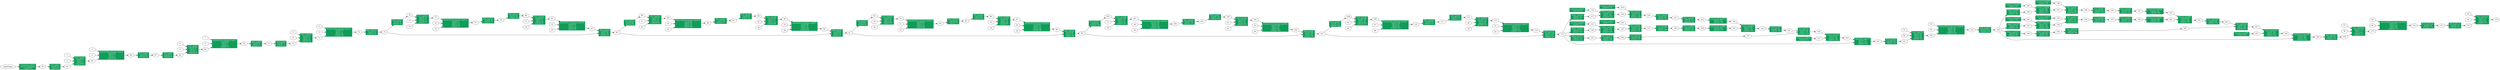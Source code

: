 digraph "torch-jit-export" {
	graph [bb="0,0,20589,650",
		rankdir=LR
	];
	node [label="\N"];
	"Unsqueeze (op#0)\n input0 inputImage\n output0 63"	 [URL="javascript:alert('')",
		color="#0F9D58",
		fontcolor="#FFFFFF",
		height=0.69444,
		pos="206.33,25",
		shape=box,
		style=filled,
		width=1.7019];
	630	 [height=0.5,
		label=63,
		pos="330.6,25",
		shape=octagon,
		width=0.75];
	"Unsqueeze (op#0)\n input0 inputImage\n output0 63" -> 630	 [pos="e,303.4,25 267.38,25 276.17,25 284.99,25 293.14,25"];
	inputImage0	 [height=0.5,
		label=inputImage,
		pos="54.533,25",
		shape=octagon,
		width=1.5148];
	inputImage0 -> "Unsqueeze (op#0)\n input0 inputImage\n output0 63"	 [pos="e,145.18,25 109.34,25 117.7,25 126.43,25 135.09,25"];
	"Pad (op#1)\n input0 63\n output0 64"	 [URL="javascript:alert('')",
		color="#0F9D58",
		fontcolor="#FFFFFF",
		height=0.69444,
		pos="433.49,25",
		shape=box,
		style=filled,
		width=1.108];
	630 -> "Pad (op#1)\n input0 63\n output0 64"	 [pos="e,393.47,25 357.64,25 365.51,25 374.38,25 383.2,25"];
	640	 [height=0.5,
		label=64,
		pos="536.38,25",
		shape=octagon,
		width=0.75];
	"Pad (op#1)\n input0 63\n output0 64" -> 640	 [pos="e,509.12,25 473.27,25 481.7,25 490.57,25 498.91,25"];
	"Conv (op#2)\n input0 64\n input1 1\n input2 2\n output0 65"	 [URL="javascript:alert('')",
		color="#0F9D58",
		fontcolor="#FFFFFF",
		height=1.0833,
		pos="642.96,79",
		shape=box,
		style=filled,
		width=1.2106];
	640 -> "Conv (op#2)\n input0 64\n input1 1\n input2 2\n output0 65"	 [pos="e,599.17,56.809 558.21,36.058 567.53,40.781 578.86,46.519 590.15,52.242"];
	650	 [height=0.5,
		label=65,
		pos="749.55,79",
		shape=octagon,
		width=0.75];
	"Conv (op#2)\n input0 64\n input1 1\n input2 2\n output0 65" -> 650	 [pos="e,722.3,79 686.62,79 695.11,79 703.94,79 712.2,79"];
	10	 [height=0.5,
		label=1,
		pos="536.38,133",
		shape=octagon,
		width=0.75];
	10 -> "Conv (op#2)\n input0 64\n input1 1\n input2 2\n output0 65"	 [pos="e,599.17,101.19 558.21,121.94 567.53,117.22 578.86,111.48 590.15,105.76"];
	20	 [height=0.5,
		label=2,
		pos="536.38,79",
		shape=octagon,
		width=0.75];
	20 -> "Conv (op#2)\n input0 64\n input1 1\n input2 2\n output0 65"	 [pos="e,599.28,79 563.55,79 571.44,79 580.34,79 589.26,79"];
	"InstanceNormalization (op#3)\n input0 65\n input1 3\n input2 4\n output0 66"	 [URL="javascript:alert('')",
		color="#0F9D58",
		fontcolor="#FFFFFF",
		height=1.0833,
		pos="904.71,133",
		shape=box,
		style=filled,
		width=2.5601];
	650 -> "InstanceNormalization (op#3)\n input0 65\n input1 3\n input2 4\n output0 66"	 [pos="e,812.33,100.85 774.82,87.796 782.97,90.634 792.57,93.973 802.79,97.53"];
	660	 [height=0.5,
		label=66,
		pos="1059.9,133",
		shape=octagon,
		width=0.75];
	"InstanceNormalization (op#3)\n input0 65\n input1 3\n input2 4\n output0 66" -> 660	 [pos="e,1032.6,133 997.21,133 1006,133 1014.6,133 1022.4,133"];
	30	 [height=0.5,
		label=3,
		pos="749.55,187",
		shape=octagon,
		width=0.75];
	30 -> "InstanceNormalization (op#3)\n input0 65\n input1 3\n input2 4\n output0 66"	 [pos="e,812.33,165.15 774.82,178.2 782.97,175.37 792.57,172.03 802.79,168.47"];
	40	 [height=0.5,
		label=4,
		pos="749.55,133",
		shape=octagon,
		width=0.75];
	40 -> "InstanceNormalization (op#3)\n input0 65\n input1 3\n input2 4\n output0 66"	 [pos="e,812.38,133 776.57,133 784.16,133 792.89,133 802.15,133"];
	"Relu (op#4)\n input0 66\n output0 67"	 [URL="javascript:alert('')",
		color="#0F9D58",
		fontcolor="#FFFFFF",
		height=0.69444,
		pos="1164.5,133",
		shape=box,
		style=filled,
		width=1.1565];
	660 -> "Relu (op#4)\n input0 66\n output0 67"	 [pos="e,1122.8,133 1087.1,133 1094.9,133 1103.7,133 1112.5,133"];
	670	 [height=0.5,
		label=67,
		pos="1269.1,133",
		shape=octagon,
		width=0.75];
	"Relu (op#4)\n input0 66\n output0 67" -> 670	 [pos="e,1242.1,133 1206.2,133 1214.7,133 1223.5,133 1231.9,133"];
	"Pad (op#5)\n input0 67\n output0 68"	 [URL="javascript:alert('')",
		color="#0F9D58",
		fontcolor="#FFFFFF",
		height=0.69444,
		pos="1372,133",
		shape=box,
		style=filled,
		width=1.108];
	670 -> "Pad (op#5)\n input0 67\n output0 68"	 [pos="e,1332,133 1296.2,133 1304,133 1312.9,133 1321.7,133"];
	680	 [height=0.5,
		label=68,
		pos="1474.9,133",
		shape=octagon,
		width=0.75];
	"Pad (op#5)\n input0 67\n output0 68" -> 680	 [pos="e,1447.7,133 1411.8,133 1420.2,133 1429.1,133 1437.4,133"];
	"Conv (op#6)\n input0 68\n input1 5\n input2 6\n output0 69"	 [URL="javascript:alert('')",
		color="#0F9D58",
		fontcolor="#FFFFFF",
		height=1.0833,
		pos="1581.5,187",
		shape=box,
		style=filled,
		width=1.2106];
	680 -> "Conv (op#6)\n input0 68\n input1 5\n input2 6\n output0 69"	 [pos="e,1537.7,164.81 1496.7,144.06 1506.1,148.78 1517.4,154.52 1528.7,160.24"];
	690	 [height=0.5,
		label=69,
		pos="1688.1,187",
		shape=octagon,
		width=0.75];
	"Conv (op#6)\n input0 68\n input1 5\n input2 6\n output0 69" -> 690	 [pos="e,1660.8,187 1625.2,187 1633.6,187 1642.5,187 1650.7,187"];
	50	 [height=0.5,
		label=5,
		pos="1474.9,241",
		shape=octagon,
		width=0.75];
	50 -> "Conv (op#6)\n input0 68\n input1 5\n input2 6\n output0 69"	 [pos="e,1537.7,209.19 1496.7,229.94 1506.1,225.22 1517.4,219.48 1528.7,213.76"];
	60	 [height=0.5,
		label=6,
		pos="1474.9,187",
		shape=octagon,
		width=0.75];
	60 -> "Conv (op#6)\n input0 68\n input1 5\n input2 6\n output0 69"	 [pos="e,1537.8,187 1502.1,187 1510,187 1518.9,187 1527.8,187"];
	"InstanceNormalization (op#7)\n input0 69\n input1 7\n input2 8\n output0 70"	 [URL="javascript:alert('')",
		color="#0F9D58",
		fontcolor="#FFFFFF",
		height=1.0833,
		pos="1843.2,241",
		shape=box,
		style=filled,
		width=2.5601];
	690 -> "InstanceNormalization (op#7)\n input0 69\n input1 7\n input2 8\n output0 70"	 [pos="e,1750.9,208.85 1713.4,195.8 1721.5,198.63 1731.1,201.97 1741.3,205.53"];
	700	 [height=0.5,
		label=70,
		pos="1998.4,241",
		shape=octagon,
		width=0.75];
	"InstanceNormalization (op#7)\n input0 69\n input1 7\n input2 8\n output0 70" -> 700	 [pos="e,1971.1,241 1935.7,241 1944.6,241 1953.1,241 1961,241"];
	70	 [height=0.5,
		label=7,
		pos="1688.1,295",
		shape=octagon,
		width=0.75];
	70 -> "InstanceNormalization (op#7)\n input0 69\n input1 7\n input2 8\n output0 70"	 [pos="e,1750.9,273.15 1713.4,286.2 1721.5,283.37 1731.1,280.03 1741.3,276.47"];
	80	 [height=0.5,
		label=8,
		pos="1688.1,241",
		shape=octagon,
		width=0.75];
	80 -> "InstanceNormalization (op#7)\n input0 69\n input1 7\n input2 8\n output0 70"	 [pos="e,1750.9,241 1715.1,241 1722.7,241 1731.4,241 1740.7,241"];
	"Relu (op#8)\n input0 70\n output0 71"	 [URL="javascript:alert('')",
		color="#0F9D58",
		fontcolor="#FFFFFF",
		height=0.69444,
		pos="2103,241",
		shape=box,
		style=filled,
		width=1.1565];
	700 -> "Relu (op#8)\n input0 70\n output0 71"	 [pos="e,2061.4,241 2025.6,241 2033.5,241 2042.3,241 2051.1,241"];
	710	 [height=0.5,
		label=71,
		pos="2207.7,241",
		shape=octagon,
		width=0.75];
	"Relu (op#8)\n input0 70\n output0 71" -> 710	 [pos="e,2180.6,241 2144.7,241 2153.2,241 2162.1,241 2170.4,241"];
	"Pad (op#9)\n input0 71\n output0 72"	 [URL="javascript:alert('')",
		color="#0F9D58",
		fontcolor="#FFFFFF",
		height=0.69444,
		pos="2310.6,241",
		shape=box,
		style=filled,
		width=1.108];
	710 -> "Pad (op#9)\n input0 71\n output0 72"	 [pos="e,2270.5,241 2234.7,241 2242.6,241 2251.4,241 2260.3,241"];
	720	 [height=0.5,
		label=72,
		pos="2413.5,241",
		shape=octagon,
		width=0.75];
	"Pad (op#9)\n input0 71\n output0 72" -> 720	 [pos="e,2386.2,241 2350.3,241 2358.8,241 2367.6,241 2376,241"];
	"Conv (op#10)\n input0 72\n input1 9\n input2 10\n output0 73"	 [URL="javascript:alert('')",
		color="#0F9D58",
		fontcolor="#FFFFFF",
		height=1.0833,
		pos="2523.5,295",
		shape=box,
		style=filled,
		width=1.3078];
	720 -> "Conv (op#10)\n input0 72\n input1 9\n input2 10\n output0 73"	 [pos="e,2476.1,271.72 2435.5,251.8 2444.7,256.32 2455.8,261.79 2467.1,267.31"];
	730	 [height=0.5,
		label=73,
		pos="2633.6,295",
		shape=octagon,
		width=0.75];
	"Conv (op#10)\n input0 72\n input1 9\n input2 10\n output0 73" -> 730	 [pos="e,2606.3,295 2570.9,295 2579.3,295 2588,295 2596.1,295"];
	90	 [height=0.5,
		label=9,
		pos="2413.5,349",
		shape=octagon,
		width=0.75];
	90 -> "Conv (op#10)\n input0 72\n input1 9\n input2 10\n output0 73"	 [pos="e,2476.1,318.28 2435.5,338.2 2444.7,333.68 2455.8,328.21 2467.1,322.69"];
	100	 [height=0.5,
		label=10,
		pos="2413.5,295",
		shape=octagon,
		width=0.75];
	100 -> "Conv (op#10)\n input0 72\n input1 9\n input2 10\n output0 73"	 [pos="e,2476.1,295 2440.7,295 2448.4,295 2457,295 2465.8,295"];
	"InstanceNormalization (op#11)\n input0 73\n input1 11\n input2 12\n output0 74"	 [URL="javascript:alert('')",
		color="#0F9D58",
		fontcolor="#FFFFFF",
		height=1.0833,
		pos="2792,349",
		shape=box,
		style=filled,
		width=2.6502];
	730 -> "InstanceNormalization (op#11)\n input0 73\n input1 11\n input2 12\n output0 74"	 [pos="e,2696.7,316.5 2659.1,303.68 2667.2,306.46 2676.8,309.74 2687.1,313.24"];
	740	 [height=0.5,
		label=74,
		pos="2950.4,349",
		shape=octagon,
		width=0.75];
	"InstanceNormalization (op#11)\n input0 73\n input1 11\n input2 12\n output0 74" -> 740	 [pos="e,2923.3,349 2887.4,349 2896.5,349 2905.3,349 2913.3,349"];
	110	 [height=0.5,
		label=11,
		pos="2633.6,403",
		shape=octagon,
		width=0.75];
	110 -> "InstanceNormalization (op#11)\n input0 73\n input1 11\n input2 12\n output0 74"	 [pos="e,2696.7,381.5 2659.1,394.32 2667.2,391.54 2676.8,388.26 2687.1,384.76"];
	120	 [height=0.5,
		label=12,
		pos="2633.6,349",
		shape=octagon,
		width=0.75];
	120 -> "InstanceNormalization (op#11)\n input0 73\n input1 11\n input2 12\n output0 74"	 [pos="e,2696.4,349 2660.8,349 2668.4,349 2677,349 2686.2,349"];
	"Relu (op#12)\n input0 74\n output0 75"	 [URL="javascript:alert('')",
		color="#0F9D58",
		fontcolor="#FFFFFF",
		height=0.69444,
		pos="3058.6,349",
		shape=box,
		style=filled,
		width=1.2537];
	740 -> "Relu (op#12)\n input0 74\n output0 75"	 [pos="e,3013.4,349 2977.4,349 2985.3,349 2994.3,349 3003.3,349"];
	750	 [height=0.5,
		label=75,
		pos="3166.7,349",
		shape=octagon,
		width=0.75];
	"Relu (op#12)\n input0 74\n output0 75" -> 750	 [pos="e,3139.5,349 3103.8,349 3112.3,349 3121.2,349 3129.5,349"];
	"Pad (op#13)\n input0 75\n output0 76"	 [URL="javascript:alert('')",
		color="#0F9D58",
		fontcolor="#FFFFFF",
		height=0.69444,
		pos="3272.1,433",
		shape=box,
		style=filled,
		width=1.1781];
	750 -> "Pad (op#13)\n input0 75\n output0 76"	 [pos="e,3240.6,407.9 3184.1,362.87 3197.3,373.36 3215.9,388.19 3232.6,401.51"];
	"Add (op#20)\n input0 82\n input1 75\n output0 83"	 [URL="javascript:alert('')",
		color="#0F9D58",
		fontcolor="#FFFFFF",
		height=0.88889,
		pos="4986.6,346",
		shape=box,
		style=filled,
		width=1.2213];
	750 -> "Add (op#20)\n input0 82\n input1 75\n output0 83"	 [pos="e,4942.5,339.84 3193.9,343.49 3233.9,335.85 3311.1,323 3377.5,323 3377.5,323 3377.5,323 4720.9,323 4794.4,323 4878.9,331.85 4932.5,\
338.57"];
	760	 [height=0.5,
		label=76,
		pos="3377.5,491",
		shape=octagon,
		width=0.75];
	"Pad (op#13)\n input0 75\n output0 76" -> 760	 [pos="e,3356.5,479.44 3314.7,456.42 3325.7,462.49 3337.3,468.89 3347.6,474.52"];
	"Conv (op#14)\n input0 76\n input1 13\n input2 14\n output0 77"	 [URL="javascript:alert('')",
		color="#0F9D58",
		fontcolor="#FFFFFF",
		height=1.0833,
		pos="3487.6,464",
		shape=box,
		style=filled,
		width=1.3078];
	760 -> "Conv (op#14)\n input0 76\n input1 13\n input2 14\n output0 77"	 [pos="e,3440.1,475.64 3404.7,484.33 3412.5,482.42 3421.3,480.27 3430.1,478.09"];
	770	 [height=0.5,
		label=77,
		pos="3597.7,478",
		shape=octagon,
		width=0.75];
	"Conv (op#14)\n input0 76\n input1 13\n input2 14\n output0 77" -> 770	 [pos="e,3570.4,474.53 3534.9,470.02 3543.4,471.1 3552.2,472.22 3560.4,473.26"];
	130	 [height=0.5,
		label=13,
		pos="3377.5,437",
		shape=octagon,
		width=0.75];
	130 -> "Conv (op#14)\n input0 76\n input1 13\n input2 14\n output0 77"	 [pos="e,3440.1,452.36 3404.7,443.67 3412.5,445.58 3421.3,447.73 3430.1,449.91"];
	140	 [height=0.5,
		label=14,
		pos="3377.5,383",
		shape=octagon,
		width=0.75];
	140 -> "Conv (op#14)\n input0 76\n input1 13\n input2 14\n output0 77"	 [pos="e,3440.4,429.28 3395.7,396.38 3405.8,403.82 3419,413.52 3432.2,423.24"];
	"InstanceNormalization (op#15)\n input0 77\n input1 15\n input2 16\n output0 78"	 [URL="javascript:alert('')",
		color="#0F9D58",
		fontcolor="#FFFFFF",
		height=1.0833,
		pos="3756.3,426",
		shape=box,
		style=filled,
		width=2.6573];
	770 -> "InstanceNormalization (op#15)\n input0 77\n input1 15\n input2 16\n output0 78"	 [pos="e,3660.5,457.4 3623.5,469.53 3631.5,466.91 3640.9,463.85 3650.8,460.59"];
	780	 [height=0.5,
		label=78,
		pos="3915,430",
		shape=octagon,
		width=0.75];
	"InstanceNormalization (op#15)\n input0 77\n input1 15\n input2 16\n output0 78" -> 780	 [pos="e,3887.8,429.31 3852.3,428.42 3861.2,428.64 3869.8,428.86 3877.6,429.06"];
	150	 [height=0.5,
		label=15,
		pos="3597.7,424",
		shape=octagon,
		width=0.75];
	150 -> "InstanceNormalization (op#15)\n input0 77\n input1 15\n input2 16\n output0 78"	 [pos="e,3660.6,424.79 3625,424.34 3632.5,424.44 3641.2,424.55 3650.4,424.66"];
	160	 [height=0.5,
		label=16,
		pos="3597.7,370",
		shape=octagon,
		width=0.75];
	160 -> "InstanceNormalization (op#15)\n input0 77\n input1 15\n input2 16\n output0 78"	 [pos="e,3660.5,392.17 3622.8,378.87 3631,381.75 3640.6,385.15 3650.9,388.78"];
	"Relu (op#16)\n input0 78\n output0 79"	 [URL="javascript:alert('')",
		color="#0F9D58",
		fontcolor="#FFFFFF",
		height=0.69444,
		pos="4023.1,438",
		shape=box,
		style=filled,
		width=1.2537];
	780 -> "Relu (op#16)\n input0 78\n output0 79"	 [pos="e,3978,434.66 3942,432 3949.9,432.58 3958.9,433.25 3967.9,433.91"];
	790	 [height=0.5,
		label=79,
		pos="4131.3,471",
		shape=octagon,
		width=0.75];
	"Relu (op#16)\n input0 78\n output0 79" -> 790	 [pos="e,4105,463 4068.4,451.8 4077.4,454.55 4086.7,457.39 4095.3,460.02"];
	"Pad (op#17)\n input0 79\n output0 80"	 [URL="javascript:alert('')",
		color="#0F9D58",
		fontcolor="#FFFFFF",
		height=0.69444,
		pos="4236.7,488",
		shape=box,
		style=filled,
		width=1.1781];
	790 -> "Pad (op#17)\n input0 79\n output0 80"	 [pos="e,4194.1,481.13 4158.4,475.38 4166.3,476.65 4175.2,478.09 4184.1,479.52"];
	800	 [height=0.5,
		label=80,
		pos="4342.1,490",
		shape=octagon,
		width=0.75];
	"Pad (op#17)\n input0 79\n output0 80" -> 800	 [pos="e,4314.8,489.48 4279.3,488.81 4287.7,488.97 4296.5,489.13 4304.7,489.29"];
	"Conv (op#18)\n input0 80\n input1 17\n input2 18\n output0 81"	 [URL="javascript:alert('')",
		color="#0F9D58",
		fontcolor="#FFFFFF",
		height=1.0833,
		pos="4452.2,463",
		shape=box,
		style=filled,
		width=1.3078];
	800 -> "Conv (op#18)\n input0 80\n input1 17\n input2 18\n output0 81"	 [pos="e,4404.7,474.64 4369.3,483.33 4377.1,481.42 4385.9,479.27 4394.7,477.09"];
	810	 [height=0.5,
		label=81,
		pos="4562.3,477",
		shape=octagon,
		width=0.75];
	"Conv (op#18)\n input0 80\n input1 17\n input2 18\n output0 81" -> 810	 [pos="e,4535,473.53 4499.5,469.02 4508,470.1 4516.8,471.22 4525,472.26"];
	170	 [height=0.5,
		label=17,
		pos="4342.1,436",
		shape=octagon,
		width=0.75];
	170 -> "Conv (op#18)\n input0 80\n input1 17\n input2 18\n output0 81"	 [pos="e,4404.7,451.36 4369.3,442.67 4377.1,444.58 4385.9,446.73 4394.7,448.91"];
	180	 [height=0.5,
		label=18,
		pos="4342.1,382",
		shape=octagon,
		width=0.75];
	180 -> "Conv (op#18)\n input0 80\n input1 17\n input2 18\n output0 81"	 [pos="e,4405,428.28 4360.3,395.38 4370.4,402.82 4383.6,412.52 4396.8,422.24"];
	"InstanceNormalization (op#19)\n input0 81\n input1 19\n input2 20\n output0 82"	 [URL="javascript:alert('')",
		color="#0F9D58",
		fontcolor="#FFFFFF",
		height=1.0833,
		pos="4720.9,406",
		shape=box,
		style=filled,
		width=2.6573];
	810 -> "InstanceNormalization (op#19)\n input0 81\n input1 19\n input2 20\n output0 82"	 [pos="e,4633.5,445.14 4585.3,466.68 4596.1,461.88 4609.6,455.82 4623.9,449.4"];
	820	 [height=0.5,
		label=82,
		pos="4879.6,379",
		shape=octagon,
		width=0.75];
	"InstanceNormalization (op#19)\n input0 81\n input1 19\n input2 20\n output0 82" -> 820	 [pos="e,4852.3,383.64 4816.9,389.67 4825.9,388.14 4834.6,386.66 4842.5,385.32"];
	190	 [height=0.5,
		label=19,
		pos="4562.3,423",
		shape=octagon,
		width=0.75];
	190 -> "InstanceNormalization (op#19)\n input0 81\n input1 19\n input2 20\n output0 82"	 [pos="e,4625.2,416.26 4589.5,420.08 4597.1,419.27 4605.8,418.34 4615,417.35"];
	200	 [height=0.5,
		label=20,
		pos="4562.3,369",
		shape=octagon,
		width=0.75];
	200 -> "InstanceNormalization (op#19)\n input0 81\n input1 19\n input2 20\n output0 82"	 [pos="e,4625.2,383.67 4589.5,375.36 4597.2,377.14 4605.9,379.19 4615.3,381.36"];
	820 -> "Add (op#20)\n input0 82\n input1 75\n output0 83"	 [pos="e,4942.3,359.65 4905.8,370.93 4913.9,368.41 4923.3,365.53 4932.6,362.64"];
	830	 [height=0.5,
		label=83,
		pos="5093.5,346",
		shape=octagon,
		width=0.75];
	"Add (op#20)\n input0 82\n input1 75\n output0 83" -> 830	 [pos="e,5066.3,346 5030.7,346 5039.2,346 5048,346 5056.3,346"];
	"Pad (op#21)\n input0 83\n output0 84"	 [URL="javascript:alert('')",
		color="#0F9D58",
		fontcolor="#FFFFFF",
		height=0.69444,
		pos="5198.9,430",
		shape=box,
		style=filled,
		width=1.1781];
	830 -> "Pad (op#21)\n input0 83\n output0 84"	 [pos="e,5167.4,404.9 5110.9,359.87 5124.1,370.36 5142.7,385.19 5159.4,398.51"];
	"Add (op#28)\n input0 90\n input1 83\n output0 91"	 [URL="javascript:alert('')",
		color="#0F9D58",
		fontcolor="#FFFFFF",
		height=0.88889,
		pos="6913.4,343",
		shape=box,
		style=filled,
		width=1.2213];
	830 -> "Add (op#28)\n input0 90\n input1 83\n output0 91"	 [pos="e,6869.3,336.84 5120.7,340.49 5160.7,332.85 5238,320 5304.3,320 5304.3,320 5304.3,320 6647.8,320 6721.2,320 6805.8,328.85 6859.3,\
335.57"];
	840	 [height=0.5,
		label=84,
		pos="5304.3,488",
		shape=octagon,
		width=0.75];
	"Pad (op#21)\n input0 83\n output0 84" -> 840	 [pos="e,5283.3,476.44 5241.5,453.42 5252.5,459.49 5264.2,465.89 5274.4,471.52"];
	"Conv (op#22)\n input0 84\n input1 21\n input2 22\n output0 85"	 [URL="javascript:alert('')",
		color="#0F9D58",
		fontcolor="#FFFFFF",
		height=1.0833,
		pos="5414.4,461",
		shape=box,
		style=filled,
		width=1.3078];
	840 -> "Conv (op#22)\n input0 84\n input1 21\n input2 22\n output0 85"	 [pos="e,5367,472.64 5331.6,481.33 5339.3,479.42 5348.1,477.27 5357,475.09"];
	850	 [height=0.5,
		label=85,
		pos="5524.5,475",
		shape=octagon,
		width=0.75];
	"Conv (op#22)\n input0 84\n input1 21\n input2 22\n output0 85" -> 850	 [pos="e,5497.2,471.53 5461.8,467.02 5470.3,468.1 5479.1,469.22 5487.2,470.26"];
	210	 [height=0.5,
		label=21,
		pos="5304.3,434",
		shape=octagon,
		width=0.75];
	210 -> "Conv (op#22)\n input0 84\n input1 21\n input2 22\n output0 85"	 [pos="e,5367,449.36 5331.6,440.67 5339.3,442.58 5348.1,444.73 5357,446.91"];
	220	 [height=0.5,
		label=22,
		pos="5304.3,380",
		shape=octagon,
		width=0.75];
	220 -> "Conv (op#22)\n input0 84\n input1 21\n input2 22\n output0 85"	 [pos="e,5367.2,426.28 5322.5,393.38 5332.6,400.82 5345.8,410.52 5359,420.24"];
	"InstanceNormalization (op#23)\n input0 85\n input1 23\n input2 24\n output0 86"	 [URL="javascript:alert('')",
		color="#0F9D58",
		fontcolor="#FFFFFF",
		height=1.0833,
		pos="5683.2,423",
		shape=box,
		style=filled,
		width=2.6573];
	850 -> "InstanceNormalization (op#23)\n input0 85\n input1 23\n input2 24\n output0 86"	 [pos="e,5587.4,454.4 5550.4,466.53 5558.3,463.91 5567.7,460.85 5577.6,457.59"];
	860	 [height=0.5,
		label=86,
		pos="5841.8,427",
		shape=octagon,
		width=0.75];
	"InstanceNormalization (op#23)\n input0 85\n input1 23\n input2 24\n output0 86" -> 860	 [pos="e,5814.6,426.31 5779.1,425.42 5788,425.64 5796.6,425.86 5804.4,426.06"];
	230	 [height=0.5,
		label=23,
		pos="5524.5,421",
		shape=octagon,
		width=0.75];
	230 -> "InstanceNormalization (op#23)\n input0 85\n input1 23\n input2 24\n output0 86"	 [pos="e,5587.4,421.79 5551.8,421.34 5559.3,421.44 5568,421.55 5577.2,421.66"];
	240	 [height=0.5,
		label=24,
		pos="5524.5,367",
		shape=octagon,
		width=0.75];
	240 -> "InstanceNormalization (op#23)\n input0 85\n input1 23\n input2 24\n output0 86"	 [pos="e,5587.3,389.17 5549.7,375.87 5557.8,378.75 5567.4,382.15 5577.7,385.78"];
	"Relu (op#24)\n input0 86\n output0 87"	 [URL="javascript:alert('')",
		color="#0F9D58",
		fontcolor="#FFFFFF",
		height=0.69444,
		pos="5950,435",
		shape=box,
		style=filled,
		width=1.2537];
	860 -> "Relu (op#24)\n input0 86\n output0 87"	 [pos="e,5904.8,431.66 5868.8,429 5876.8,429.58 5885.7,430.25 5894.7,430.91"];
	870	 [height=0.5,
		label=87,
		pos="6058.1,468",
		shape=octagon,
		width=0.75];
	"Relu (op#24)\n input0 86\n output0 87" -> 870	 [pos="e,6031.9,460 5995.2,448.8 6004.2,451.55 6013.5,454.39 6022.1,457.02"];
	"Pad (op#25)\n input0 87\n output0 88"	 [URL="javascript:alert('')",
		color="#0F9D58",
		fontcolor="#FFFFFF",
		height=0.69444,
		pos="6163.5,485",
		shape=box,
		style=filled,
		width=1.1781];
	870 -> "Pad (op#25)\n input0 87\n output0 88"	 [pos="e,6120.9,478.13 6085.3,472.38 6093.1,473.65 6102,475.09 6110.9,476.52"];
	880	 [height=0.5,
		label=88,
		pos="6268.9,487",
		shape=octagon,
		width=0.75];
	"Pad (op#25)\n input0 87\n output0 88" -> 880	 [pos="e,6241.7,486.48 6206.1,485.81 6214.5,485.97 6223.3,486.13 6231.6,486.29"];
	"Conv (op#26)\n input0 88\n input1 25\n input2 26\n output0 89"	 [URL="javascript:alert('')",
		color="#0F9D58",
		fontcolor="#FFFFFF",
		height=1.0833,
		pos="6379,460",
		shape=box,
		style=filled,
		width=1.3078];
	880 -> "Conv (op#26)\n input0 88\n input1 25\n input2 26\n output0 89"	 [pos="e,6331.5,471.64 6296.1,480.33 6303.9,478.42 6312.7,476.27 6321.5,474.09"];
	890	 [height=0.5,
		label=89,
		pos="6489.1,474",
		shape=octagon,
		width=0.75];
	"Conv (op#26)\n input0 88\n input1 25\n input2 26\n output0 89" -> 890	 [pos="e,6461.8,470.53 6426.3,466.02 6434.9,467.1 6443.6,468.22 6451.8,469.26"];
	250	 [height=0.5,
		label=25,
		pos="6268.9,433",
		shape=octagon,
		width=0.75];
	250 -> "Conv (op#26)\n input0 88\n input1 25\n input2 26\n output0 89"	 [pos="e,6331.5,448.36 6296.1,439.67 6303.9,441.58 6312.7,443.73 6321.5,445.91"];
	260	 [height=0.5,
		label=26,
		pos="6268.9,379",
		shape=octagon,
		width=0.75];
	260 -> "Conv (op#26)\n input0 88\n input1 25\n input2 26\n output0 89"	 [pos="e,6331.8,425.28 6287.1,392.38 6297.2,399.82 6310.4,409.52 6323.6,419.24"];
	"InstanceNormalization (op#27)\n input0 89\n input1 27\n input2 28\n output0 90"	 [URL="javascript:alert('')",
		color="#0F9D58",
		fontcolor="#FFFFFF",
		height=1.0833,
		pos="6647.8,403",
		shape=box,
		style=filled,
		width=2.6573];
	890 -> "InstanceNormalization (op#27)\n input0 89\n input1 27\n input2 28\n output0 90"	 [pos="e,6560.3,442.14 6512.2,463.68 6522.9,458.88 6536.4,452.82 6550.8,446.4"];
	900	 [height=0.5,
		label=90,
		pos="6806.4,376",
		shape=octagon,
		width=0.75];
	"InstanceNormalization (op#27)\n input0 89\n input1 27\n input2 28\n output0 90" -> 900	 [pos="e,6779.2,380.64 6743.7,386.67 6752.7,385.14 6761.4,383.66 6769.3,382.32"];
	270	 [height=0.5,
		label=27,
		pos="6489.1,420",
		shape=octagon,
		width=0.75];
	270 -> "InstanceNormalization (op#27)\n input0 89\n input1 27\n input2 28\n output0 90"	 [pos="e,6552,413.26 6516.4,417.08 6523.9,416.27 6532.6,415.34 6541.8,414.35"];
	280	 [height=0.5,
		label=28,
		pos="6489.1,366",
		shape=octagon,
		width=0.75];
	280 -> "InstanceNormalization (op#27)\n input0 89\n input1 27\n input2 28\n output0 90"	 [pos="e,6552,380.67 6516.4,372.36 6524,374.14 6532.8,376.19 6542.1,378.36"];
	900 -> "Add (op#28)\n input0 90\n input1 83\n output0 91"	 [pos="e,6869.1,356.65 6832.6,367.93 6840.8,365.41 6850.1,362.53 6859.4,359.64"];
	910	 [height=0.5,
		label=91,
		pos="7020.4,343",
		shape=octagon,
		width=0.75];
	"Add (op#28)\n input0 90\n input1 83\n output0 91" -> 910	 [pos="e,6993.2,343 6957.5,343 6966,343 6974.8,343 6983.1,343"];
	"Pad (op#29)\n input0 91\n output0 92"	 [URL="javascript:alert('')",
		color="#0F9D58",
		fontcolor="#FFFFFF",
		height=0.69444,
		pos="7125.8,427",
		shape=box,
		style=filled,
		width=1.1781];
	910 -> "Pad (op#29)\n input0 91\n output0 92"	 [pos="e,7094.3,401.9 7037.8,356.87 7050.9,367.36 7069.5,382.19 7086.2,395.51"];
	"Add (op#36)\n input0 98\n input1 91\n output0 99"	 [URL="javascript:alert('')",
		color="#0F9D58",
		fontcolor="#FFFFFF",
		height=0.88889,
		pos="8840.2,340",
		shape=box,
		style=filled,
		width=1.2213];
	910 -> "Add (op#36)\n input0 98\n input1 91\n output0 99"	 [pos="e,8796.1,333.84 7047.5,337.49 7087.5,329.85 7164.8,317 7231.2,317 7231.2,317 7231.2,317 8574.6,317 8648.1,317 8732.6,325.85 8786.2,\
332.57"];
	920	 [height=0.5,
		label=92,
		pos="7231.2,485",
		shape=octagon,
		width=0.75];
	"Pad (op#29)\n input0 91\n output0 92" -> 920	 [pos="e,7210.2,473.44 7168.3,450.42 7179.4,456.49 7191,462.89 7201.2,468.52"];
	"Conv (op#30)\n input0 92\n input1 29\n input2 30\n output0 93"	 [URL="javascript:alert('')",
		color="#0F9D58",
		fontcolor="#FFFFFF",
		height=1.0833,
		pos="7341.3,458",
		shape=box,
		style=filled,
		width=1.3078];
	920 -> "Conv (op#30)\n input0 92\n input1 29\n input2 30\n output0 93"	 [pos="e,7293.8,469.64 7258.4,478.33 7266.2,476.42 7274.9,474.27 7283.8,472.09"];
	930	 [height=0.5,
		label=93,
		pos="7451.3,472",
		shape=octagon,
		width=0.75];
	"Conv (op#30)\n input0 92\n input1 29\n input2 30\n output0 93" -> 930	 [pos="e,7424.1,468.53 7388.6,464.02 7397.1,465.1 7405.9,466.22 7414.1,467.26"];
	290	 [height=0.5,
		label=29,
		pos="7231.2,431",
		shape=octagon,
		width=0.75];
	290 -> "Conv (op#30)\n input0 92\n input1 29\n input2 30\n output0 93"	 [pos="e,7293.8,446.36 7258.4,437.67 7266.2,439.58 7274.9,441.73 7283.8,443.91"];
	300	 [height=0.5,
		label=30,
		pos="7231.2,377",
		shape=octagon,
		width=0.75];
	300 -> "Conv (op#30)\n input0 92\n input1 29\n input2 30\n output0 93"	 [pos="e,7294.1,423.28 7249.4,390.38 7259.5,397.82 7272.7,407.52 7285.9,417.24"];
	"InstanceNormalization (op#31)\n input0 93\n input1 31\n input2 32\n output0 94"	 [URL="javascript:alert('')",
		color="#0F9D58",
		fontcolor="#FFFFFF",
		height=1.0833,
		pos="7610,420",
		shape=box,
		style=filled,
		width=2.6573];
	930 -> "InstanceNormalization (op#31)\n input0 93\n input1 31\n input2 32\n output0 94"	 [pos="e,7514.2,451.4 7477.2,463.53 7485.2,460.91 7494.5,457.85 7504.5,454.59"];
	940	 [height=0.5,
		label=94,
		pos="7768.7,424",
		shape=octagon,
		width=0.75];
	"InstanceNormalization (op#31)\n input0 93\n input1 31\n input2 32\n output0 94" -> 940	 [pos="e,7741.4,423.31 7706,422.42 7714.8,422.64 7723.4,422.86 7731.3,423.06"];
	310	 [height=0.5,
		label=31,
		pos="7451.3,418",
		shape=octagon,
		width=0.75];
	310 -> "InstanceNormalization (op#31)\n input0 93\n input1 31\n input2 32\n output0 94"	 [pos="e,7514.2,418.79 7478.6,418.34 7486.2,418.44 7494.8,418.55 7504.1,418.66"];
	320	 [height=0.5,
		label=32,
		pos="7451.3,364",
		shape=octagon,
		width=0.75];
	320 -> "InstanceNormalization (op#31)\n input0 93\n input1 31\n input2 32\n output0 94"	 [pos="e,7514.2,386.17 7476.5,372.87 7484.6,375.75 7494.3,379.15 7504.6,382.78"];
	"Relu (op#32)\n input0 94\n output0 95"	 [URL="javascript:alert('')",
		color="#0F9D58",
		fontcolor="#FFFFFF",
		height=0.69444,
		pos="7876.8,432",
		shape=box,
		style=filled,
		width=1.2537];
	940 -> "Relu (op#32)\n input0 94\n output0 95"	 [pos="e,7831.6,428.66 7795.7,426 7803.6,426.58 7812.5,427.25 7821.5,427.91"];
	950	 [height=0.5,
		label=95,
		pos="7984.9,465",
		shape=octagon,
		width=0.75];
	"Relu (op#32)\n input0 94\n output0 95" -> 950	 [pos="e,7958.7,457 7922,445.8 7931,448.55 7940.3,451.39 7949,454.02"];
	"Pad (op#33)\n input0 95\n output0 96"	 [URL="javascript:alert('')",
		color="#0F9D58",
		fontcolor="#FFFFFF",
		height=0.69444,
		pos="8090.3,482",
		shape=box,
		style=filled,
		width=1.1781];
	950 -> "Pad (op#33)\n input0 95\n output0 96"	 [pos="e,8047.7,475.13 8012.1,469.38 8020,470.65 8028.9,472.09 8037.8,473.52"];
	960	 [height=0.5,
		label=96,
		pos="8195.8,484",
		shape=octagon,
		width=0.75];
	"Pad (op#33)\n input0 95\n output0 96" -> 960	 [pos="e,8168.5,483.48 8132.9,482.81 8141.4,482.97 8150.2,483.13 8158.4,483.29"];
	"Conv (op#34)\n input0 96\n input1 33\n input2 34\n output0 97"	 [URL="javascript:alert('')",
		color="#0F9D58",
		fontcolor="#FFFFFF",
		height=1.0833,
		pos="8305.8,457",
		shape=box,
		style=filled,
		width=1.3078];
	960 -> "Conv (op#34)\n input0 96\n input1 33\n input2 34\n output0 97"	 [pos="e,8258.4,468.64 8223,477.33 8230.7,475.42 8239.5,473.27 8248.4,471.09"];
	970	 [height=0.5,
		label=97,
		pos="8415.9,471",
		shape=octagon,
		width=0.75];
	"Conv (op#34)\n input0 96\n input1 33\n input2 34\n output0 97" -> 970	 [pos="e,8388.6,467.53 8353.2,463.02 8361.7,464.1 8370.5,465.22 8378.6,466.26"];
	330	 [height=0.5,
		label=33,
		pos="8195.8,430",
		shape=octagon,
		width=0.75];
	330 -> "Conv (op#34)\n input0 96\n input1 33\n input2 34\n output0 97"	 [pos="e,8258.4,445.36 8223,436.67 8230.7,438.58 8239.5,440.73 8248.4,442.91"];
	340	 [height=0.5,
		label=34,
		pos="8195.8,376",
		shape=octagon,
		width=0.75];
	340 -> "Conv (op#34)\n input0 96\n input1 33\n input2 34\n output0 97"	 [pos="e,8258.7,422.28 8213.9,389.38 8224.1,396.82 8237.2,406.52 8250.5,416.24"];
	"InstanceNormalization (op#35)\n input0 97\n input1 35\n input2 36\n output0 98"	 [URL="javascript:alert('')",
		color="#0F9D58",
		fontcolor="#FFFFFF",
		height=1.0833,
		pos="8574.6,400",
		shape=box,
		style=filled,
		width=2.6573];
	970 -> "InstanceNormalization (op#35)\n input0 97\n input1 35\n input2 36\n output0 98"	 [pos="e,8487.1,439.14 8439,460.68 8449.7,455.88 8463.2,449.82 8477.6,443.4"];
	980	 [height=0.5,
		label=98,
		pos="8733.2,373",
		shape=octagon,
		width=0.75];
	"InstanceNormalization (op#35)\n input0 97\n input1 35\n input2 36\n output0 98" -> 980	 [pos="e,8706,377.64 8670.5,383.67 8679.5,382.14 8688.2,380.66 8696.1,379.32"];
	350	 [height=0.5,
		label=35,
		pos="8415.9,417",
		shape=octagon,
		width=0.75];
	350 -> "InstanceNormalization (op#35)\n input0 97\n input1 35\n input2 36\n output0 98"	 [pos="e,8478.8,410.26 8443.2,414.08 8450.7,413.27 8459.4,412.34 8468.6,411.35"];
	360	 [height=0.5,
		label=36,
		pos="8415.9,363",
		shape=octagon,
		width=0.75];
	360 -> "InstanceNormalization (op#35)\n input0 97\n input1 35\n input2 36\n output0 98"	 [pos="e,8478.8,377.67 8443.2,369.36 8450.8,371.14 8459.6,373.19 8468.9,375.36"];
	980 -> "Add (op#36)\n input0 98\n input1 91\n output0 99"	 [pos="e,8796,353.65 8759.4,364.93 8767.6,362.41 8776.9,359.53 8786.3,356.64"];
	990	 [height=0.5,
		label=99,
		pos="8947.2,340",
		shape=octagon,
		width=0.75];
	"Add (op#36)\n input0 98\n input1 91\n output0 99" -> 990	 [pos="e,8920,340 8884.3,340 8892.8,340 8901.7,340 8909.9,340"];
	"Pad (op#37)\n input0 99\n output0 100"	 [URL="javascript:alert('')",
		color="#0F9D58",
		fontcolor="#FFFFFF",
		height=0.69444,
		pos="9053.6,424",
		shape=box,
		style=filled,
		width=1.2053];
	990 -> "Pad (op#37)\n input0 99\n output0 100"	 [pos="e,9021.8,398.9 8964.8,353.87 8978,364.36 8996.8,379.19 9013.7,392.51"];
	"Add (op#44)\n input0 106\n input1 99\n output0 107"	 [URL="javascript:alert('')",
		color="#0F9D58",
		fontcolor="#FFFFFF",
		height=0.88889,
		pos="10771,337",
		shape=box,
		style=filled,
		width=1.2213];
	990 -> "Add (op#44)\n input0 106\n input1 99\n output0 107"	 [pos="e,10727,330.84 8974.3,334.55 9014.6,326.93 9092.8,314 9160,314 9160,314 9160,314 10505,314 10579,314 10663,322.85 10717,329.57"];
	1000	 [height=0.5,
		label=100,
		pos="9160,482",
		shape=octagon,
		width=0.75];
	"Pad (op#37)\n input0 99\n output0 100" -> 1000	 [pos="e,9138.7,470.42 9097.2,447.76 9108.1,453.75 9119.7,460.04 9129.8,465.58"];
	"Conv (op#38)\n input0 100\n input1 37\n input2 38\n output0 101"	 [URL="javascript:alert('')",
		color="#0F9D58",
		fontcolor="#FFFFFF",
		height=1.0833,
		pos="9270,455",
		shape=box,
		style=filled,
		width=1.3078];
	1000 -> "Conv (op#38)\n input0 100\n input1 37\n input2 38\n output0 101"	 [pos="e,9222.6,466.64 9187.2,475.33 9194.9,473.42 9203.7,471.27 9212.6,469.09"];
	1010	 [height=0.5,
		label=101,
		pos="9380.1,469",
		shape=octagon,
		width=0.75];
	"Conv (op#38)\n input0 100\n input1 37\n input2 38\n output0 101" -> 1010	 [pos="e,9352.8,465.53 9317.4,461.02 9325.9,462.1 9334.7,463.22 9342.9,464.26"];
	370	 [height=0.5,
		label=37,
		pos="9160,428",
		shape=octagon,
		width=0.75];
	370 -> "Conv (op#38)\n input0 100\n input1 37\n input2 38\n output0 101"	 [pos="e,9222.6,443.36 9187.2,434.67 9194.9,436.58 9203.7,438.73 9212.6,440.91"];
	380	 [height=0.5,
		label=38,
		pos="9160,374",
		shape=octagon,
		width=0.75];
	380 -> "Conv (op#38)\n input0 100\n input1 37\n input2 38\n output0 101"	 [pos="e,9222.9,420.28 9178.1,387.38 9188.3,394.82 9201.4,404.52 9214.7,414.24"];
	"InstanceNormalization (op#39)\n input0 101\n input1 39\n input2 40\n output0 102"	 [URL="javascript:alert('')",
		color="#0F9D58",
		fontcolor="#FFFFFF",
		height=1.0833,
		pos="9538.8,417",
		shape=box,
		style=filled,
		width=2.6573];
	1010 -> "InstanceNormalization (op#39)\n input0 101\n input1 39\n input2 40\n output0 102"	 [pos="e,9443,448.4 9406,460.53 9414,457.91 9423.3,454.85 9433.3,451.59"];
	1020	 [height=0.5,
		label=102,
		pos="9697.5,421",
		shape=octagon,
		width=0.75];
	"InstanceNormalization (op#39)\n input0 101\n input1 39\n input2 40\n output0 102" -> 1020	 [pos="e,9670.2,420.31 9634.7,419.42 9643.6,419.64 9652.2,419.86 9660,420.06"];
	390	 [height=0.5,
		label=39,
		pos="9380.1,415",
		shape=octagon,
		width=0.75];
	390 -> "InstanceNormalization (op#39)\n input0 101\n input1 39\n input2 40\n output0 102"	 [pos="e,9443,415.79 9407.4,415.34 9414.9,415.44 9423.6,415.55 9432.8,415.66"];
	400	 [height=0.5,
		label=40,
		pos="9380.1,361",
		shape=octagon,
		width=0.75];
	400 -> "InstanceNormalization (op#39)\n input0 101\n input1 39\n input2 40\n output0 102"	 [pos="e,9443,383.17 9405.3,369.87 9413.4,372.75 9423.1,376.15 9433.3,379.78"];
	"Relu (op#40)\n input0 102\n output0 103"	 [URL="javascript:alert('')",
		color="#0F9D58",
		fontcolor="#FFFFFF",
		height=0.69444,
		pos="9805.6,429",
		shape=box,
		style=filled,
		width=1.2537];
	1020 -> "Relu (op#40)\n input0 102\n output0 103"	 [pos="e,9760.4,425.66 9724.5,423 9732.4,423.58 9741.3,424.25 9750.3,424.91"];
	1030	 [height=0.5,
		label=103,
		pos="9913.7,462",
		shape=octagon,
		width=0.75];
	"Relu (op#40)\n input0 102\n output0 103" -> 1030	 [pos="e,9887.5,454 9850.8,442.8 9859.8,445.55 9869.1,448.39 9877.7,451.02"];
	"Pad (op#41)\n input0 103\n output0 104"	 [URL="javascript:alert('')",
		color="#0F9D58",
		fontcolor="#FFFFFF",
		height=0.69444,
		pos="10020,479",
		shape=box,
		style=filled,
		width=1.2053];
	1030 -> "Pad (op#41)\n input0 103\n output0 104"	 [pos="e,9976.5,472.03 9940.8,466.33 9948.7,467.59 9957.6,469.01 9966.5,470.43"];
	1040	 [height=0.5,
		label=104,
		pos="10126,481",
		shape=octagon,
		width=0.75];
	"Pad (op#41)\n input0 103\n output0 104" -> 1040	 [pos="e,10099,480.49 10064,479.82 10072,479.98 10081,480.14 10089,480.3"];
	"Conv (op#42)\n input0 104\n input1 41\n input2 42\n output0 105"	 [URL="javascript:alert('')",
		color="#0F9D58",
		fontcolor="#FFFFFF",
		height=1.0833,
		pos="10237,454",
		shape=box,
		style=filled,
		width=1.3078];
	1040 -> "Conv (op#42)\n input0 104\n input1 41\n input2 42\n output0 105"	 [pos="e,10189,465.64 10154,474.33 10161,472.42 10170,470.27 10179,468.09"];
	1050	 [height=0.5,
		label=105,
		pos="10347,468",
		shape=octagon,
		width=0.75];
	"Conv (op#42)\n input0 104\n input1 41\n input2 42\n output0 105" -> 1050	 [pos="e,10319,464.53 10284,460.02 10292,461.1 10301,462.22 10309,463.26"];
	410	 [height=0.5,
		label=41,
		pos="10126,427",
		shape=octagon,
		width=0.75];
	410 -> "Conv (op#42)\n input0 104\n input1 41\n input2 42\n output0 105"	 [pos="e,10189,442.36 10154,433.67 10161,435.58 10170,437.73 10179,439.91"];
	420	 [height=0.5,
		label=42,
		pos="10126,373",
		shape=octagon,
		width=0.75];
	420 -> "Conv (op#42)\n input0 104\n input1 41\n input2 42\n output0 105"	 [pos="e,10189,419.28 10145,386.38 10155,393.82 10168,403.52 10181,413.24"];
	"InstanceNormalization (op#43)\n input0 105\n input1 43\n input2 44\n output0 106"	 [URL="javascript:alert('')",
		color="#0F9D58",
		fontcolor="#FFFFFF",
		height=1.0833,
		pos="10505,397",
		shape=box,
		style=filled,
		width=2.6573];
	1050 -> "InstanceNormalization (op#43)\n input0 105\n input1 43\n input2 44\n output0 106"	 [pos="e,10418,436.14 10370,457.68 10380,452.88 10394,446.82 10408,440.4"];
	1060	 [height=0.5,
		label=106,
		pos="10664,370",
		shape=octagon,
		width=0.75];
	"InstanceNormalization (op#43)\n input0 105\n input1 43\n input2 44\n output0 106" -> 1060	 [pos="e,10637,374.64 10601,380.67 10610,379.14 10619,377.66 10627,376.32"];
	430	 [height=0.5,
		label=43,
		pos="10347,414",
		shape=octagon,
		width=0.75];
	430 -> "InstanceNormalization (op#43)\n input0 105\n input1 43\n input2 44\n output0 106"	 [pos="e,10410,407.26 10374,411.08 10381,410.27 10390,409.34 10399,408.35"];
	440	 [height=0.5,
		label=44,
		pos="10347,360",
		shape=octagon,
		width=0.75];
	440 -> "InstanceNormalization (op#43)\n input0 105\n input1 43\n input2 44\n output0 106"	 [pos="e,10410,374.67 10374,366.36 10382,368.14 10390,370.19 10400,372.36"];
	1060 -> "Add (op#44)\n input0 106\n input1 99\n output0 107"	 [pos="e,10727,350.65 10690,361.93 10698,359.41 10708,356.53 10717,353.64"];
	1070	 [height=0.5,
		label=107,
		pos="10878,337",
		shape=octagon,
		width=0.75];
	"Add (op#44)\n input0 106\n input1 99\n output0 107" -> 1070	 [pos="e,10851,337 10815,337 10824,337 10832,337 10841,337"];
	"Pad (op#45)\n input0 107\n output0 108"	 [URL="javascript:alert('')",
		color="#0F9D58",
		fontcolor="#FFFFFF",
		height=0.69444,
		pos="10984,421",
		shape=box,
		style=filled,
		width=1.2053];
	1070 -> "Pad (op#45)\n input0 107\n output0 108"	 [pos="e,10953,395.9 10895,350.87 10909,361.36 10928,376.19 10944,389.51"];
	"Add (op#52)\n input0 114\n input1 107\n output0 115"	 [URL="javascript:alert('')",
		color="#0F9D58",
		fontcolor="#FFFFFF",
		height=0.88889,
		pos="12701,334",
		shape=box,
		style=filled,
		width=1.2213];
	1070 -> "Add (op#52)\n input0 114\n input1 107\n output0 115"	 [pos="e,12657,327.84 10905,331.55 10945,323.93 11024,311 11091,311 11091,311 11091,311 12436,311 12509,311 12594,319.85 12647,326.57"];
	1080	 [height=0.5,
		label=108,
		pos="11091,479",
		shape=octagon,
		width=0.75];
	"Pad (op#45)\n input0 107\n output0 108" -> 1080	 [pos="e,11069,467.42 11028,444.76 11039,450.75 11050,457.04 11061,462.58"];
	"Conv (op#46)\n input0 108\n input1 45\n input2 46\n output0 109"	 [URL="javascript:alert('')",
		color="#0F9D58",
		fontcolor="#FFFFFF",
		height=1.0833,
		pos="11201,452",
		shape=box,
		style=filled,
		width=1.3078];
	1080 -> "Conv (op#46)\n input0 108\n input1 45\n input2 46\n output0 109"	 [pos="e,11153,463.64 11118,472.33 11126,470.42 11134,468.27 11143,466.09"];
	1090	 [height=0.5,
		label=109,
		pos="11311,466",
		shape=octagon,
		width=0.75];
	"Conv (op#46)\n input0 108\n input1 45\n input2 46\n output0 109" -> 1090	 [pos="e,11284,462.53 11248,458.02 11257,459.1 11265,460.22 11274,461.26"];
	450	 [height=0.5,
		label=45,
		pos="11091,425",
		shape=octagon,
		width=0.75];
	450 -> "Conv (op#46)\n input0 108\n input1 45\n input2 46\n output0 109"	 [pos="e,11153,440.36 11118,431.67 11126,433.58 11134,435.73 11143,437.91"];
	460	 [height=0.5,
		label=46,
		pos="11091,371",
		shape=octagon,
		width=0.75];
	460 -> "Conv (op#46)\n input0 108\n input1 45\n input2 46\n output0 109"	 [pos="e,11154,417.28 11109,384.38 11119,391.82 11132,401.52 11145,411.24"];
	"InstanceNormalization (op#47)\n input0 109\n input1 47\n input2 48\n output0 110"	 [URL="javascript:alert('')",
		color="#0F9D58",
		fontcolor="#FFFFFF",
		height=1.0833,
		pos="11470,414",
		shape=box,
		style=filled,
		width=2.6573];
	1090 -> "InstanceNormalization (op#47)\n input0 109\n input1 47\n input2 48\n output0 110"	 [pos="e,11374,445.4 11337,457.53 11345,454.91 11354,451.85 11364,448.59"];
	1100	 [height=0.5,
		label=110,
		pos="11628,418",
		shape=octagon,
		width=0.75];
	"InstanceNormalization (op#47)\n input0 109\n input1 47\n input2 48\n output0 110" -> 1100	 [pos="e,11601,417.31 11565,416.42 11574,416.64 11583,416.86 11591,417.06"];
	470	 [height=0.5,
		label=47,
		pos="11311,412",
		shape=octagon,
		width=0.75];
	470 -> "InstanceNormalization (op#47)\n input0 109\n input1 47\n input2 48\n output0 110"	 [pos="e,11374,412.79 11338,412.34 11346,412.44 11354,412.55 11364,412.66"];
	480	 [height=0.5,
		label=48,
		pos="11311,358",
		shape=octagon,
		width=0.75];
	480 -> "InstanceNormalization (op#47)\n input0 109\n input1 47\n input2 48\n output0 110"	 [pos="e,11374,380.17 11336,366.87 11344,369.75 11354,373.15 11364,376.78"];
	"Relu (op#48)\n input0 110\n output0 111"	 [URL="javascript:alert('')",
		color="#0F9D58",
		fontcolor="#FFFFFF",
		height=0.69444,
		pos="11736,426",
		shape=box,
		style=filled,
		width=1.2537];
	1100 -> "Relu (op#48)\n input0 110\n output0 111"	 [pos="e,11691,422.66 11655,420 11663,420.58 11672,421.25 11681,421.91"];
	1110	 [height=0.5,
		label=111,
		pos="11844,459",
		shape=octagon,
		width=0.75];
	"Relu (op#48)\n input0 110\n output0 111" -> 1110	 [pos="e,11818,451 11782,439.8 11791,442.55 11800,445.39 11808,448.02"];
	"Pad (op#49)\n input0 111\n output0 112"	 [URL="javascript:alert('')",
		color="#0F9D58",
		fontcolor="#FFFFFF",
		height=0.69444,
		pos="11951,476",
		shape=box,
		style=filled,
		width=1.1981];
	1110 -> "Pad (op#49)\n input0 111\n output0 112"	 [pos="e,11907,469.03 11872,463.33 11879,464.59 11888,466.01 11897,467.43"];
	1120	 [height=0.5,
		label=112,
		pos="12057,478",
		shape=octagon,
		width=0.75];
	"Pad (op#49)\n input0 111\n output0 112" -> 1120	 [pos="e,12029,477.49 11994,476.81 12002,476.97 12011,477.14 12019,477.3"];
	"Conv (op#50)\n input0 112\n input1 49\n input2 50\n output0 113"	 [URL="javascript:alert('')",
		color="#0F9D58",
		fontcolor="#FFFFFF",
		height=1.0833,
		pos="12167,451",
		shape=box,
		style=filled,
		width=1.3078];
	1120 -> "Conv (op#50)\n input0 112\n input1 49\n input2 50\n output0 113"	 [pos="e,12119,462.64 12084,471.33 12092,469.42 12100,467.27 12109,465.09"];
	1130	 [height=0.5,
		label=113,
		pos="12277,465",
		shape=octagon,
		width=0.75];
	"Conv (op#50)\n input0 112\n input1 49\n input2 50\n output0 113" -> 1130	 [pos="e,12250,461.53 12214,457.02 12223,458.1 12231,459.22 12240,460.26"];
	490	 [height=0.5,
		label=49,
		pos="12057,424",
		shape=octagon,
		width=0.75];
	490 -> "Conv (op#50)\n input0 112\n input1 49\n input2 50\n output0 113"	 [pos="e,12119,439.36 12084,430.67 12092,432.58 12100,434.73 12109,436.91"];
	500	 [height=0.5,
		label=50,
		pos="12057,370",
		shape=octagon,
		width=0.75];
	500 -> "Conv (op#50)\n input0 112\n input1 49\n input2 50\n output0 113"	 [pos="e,12120,416.28 12075,383.38 12085,390.82 12098,400.52 12111,410.24"];
	"InstanceNormalization (op#51)\n input0 113\n input1 51\n input2 52\n output0 114"	 [URL="javascript:alert('')",
		color="#0F9D58",
		fontcolor="#FFFFFF",
		height=1.0833,
		pos="12436,394",
		shape=box,
		style=filled,
		width=2.6573];
	1130 -> "InstanceNormalization (op#51)\n input0 113\n input1 51\n input2 52\n output0 114"	 [pos="e,12348,433.14 12300,454.68 12311,449.88 12324,443.82 12339,437.4"];
	1140	 [height=0.5,
		label=114,
		pos="12594,367",
		shape=octagon,
		width=0.75];
	"InstanceNormalization (op#51)\n input0 113\n input1 51\n input2 52\n output0 114" -> 1140	 [pos="e,12567,371.64 12532,377.67 12540,376.14 12549,374.66 12557,373.32"];
	510	 [height=0.5,
		label=51,
		pos="12277,411",
		shape=octagon,
		width=0.75];
	510 -> "InstanceNormalization (op#51)\n input0 113\n input1 51\n input2 52\n output0 114"	 [pos="e,12340,404.26 12304,408.08 12312,407.27 12320,406.34 12330,405.35"];
	520	 [height=0.5,
		label=52,
		pos="12277,357",
		shape=octagon,
		width=0.75];
	520 -> "InstanceNormalization (op#51)\n input0 113\n input1 51\n input2 52\n output0 114"	 [pos="e,12340,371.67 12304,363.36 12312,365.14 12321,367.19 12330,369.36"];
	1140 -> "Add (op#52)\n input0 114\n input1 107\n output0 115"	 [pos="e,12657,347.65 12620,358.93 12629,356.41 12638,353.53 12647,350.64"];
	1150	 [height=0.5,
		label=115,
		pos="12808,334",
		shape=octagon,
		width=0.75];
	"Add (op#52)\n input0 114\n input1 107\n output0 115" -> 1150	 [pos="e,12781,334 12745,334 12754,334 12763,334 12771,334"];
	"Shape (op#54)\n input0 115\n output0 117"	 [URL="javascript:alert('')",
		color="#0F9D58",
		fontcolor="#FFFFFF",
		height=0.69444,
		pos="12928,483",
		shape=box,
		style=filled,
		width=1.3616];
	1150 -> "Shape (op#54)\n input0 115\n output0 117"	 [pos="e,12881,457.87 12815,352.22 12824,376.6 12843,420.13 12871,449 12872,449.79 12873,450.56 12873,451.33"];
	"Shape (op#61)\n input0 115\n output0 124"	 [URL="javascript:alert('')",
		color="#0F9D58",
		fontcolor="#FFFFFF",
		height=0.69444,
		pos="12928,361",
		shape=box,
		style=filled,
		width=1.3616];
	1150 -> "Shape (op#61)\n input0 115\n output0 124"	 [pos="e,12879,349.91 12835,340.13 12845,342.39 12857,345.05 12869,347.7"];
	"Shape (op#72)\n input0 115\n output0 135"	 [URL="javascript:alert('')",
		color="#0F9D58",
		fontcolor="#FFFFFF",
		height=0.69444,
		pos="13070,308",
		shape=box,
		style=filled,
		width=1.3616];
	1150 -> "Shape (op#72)\n input0 115\n output0 135"	 [pos="e,13020,312.51 12835,330.88 12847,329.63 12859,328.21 12871,327 12918,322.17 12971,317.12 13010,313.44"];
	"Upsample (op#77)\n input0 115\n input1 139\n output0 140"	 [URL="javascript:alert('')",
		color="#0F9D58",
		fontcolor="#FFFFFF",
		height=0.88889,
		pos="15340,278",
		shape=box,
		style=filled,
		width=1.6749];
	1150 -> "Upsample (op#77)\n input0 115\n input1 139\n output0 140"	 [pos="e,15279,268.91 12830,322.68 12874,300.84 12977,255 13070,255 13070,255 13070,255 15102,255 15158,255 15222,261.49 15269,267.58"];
	"Constant (op#53)\n output0 116"	 [URL="javascript:alert('')",
		color="#0F9D58",
		fontcolor="#FFFFFF",
		height=0.5,
		pos="12928,544",
		shape=box,
		style=filled,
		width=1.5778];
	1160	 [height=0.5,
		label=116,
		pos="13070,542",
		shape=octagon,
		width=0.75];
	"Constant (op#53)\n output0 116" -> 1160	 [pos="e,13042,542.38 12985,543.2 13001,542.97 13018,542.73 13032,542.53"];
	"Gather (op#55)\n input0 117\n input1 116\n output0 118"	 [URL="javascript:alert('')",
		color="#0F9D58",
		fontcolor="#FFFFFF",
		height=0.88889,
		pos="13212,512",
		shape=box,
		style=filled,
		width=1.4155];
	1160 -> "Gather (op#55)\n input0 117\n input1 116\n output0 118"	 [pos="e,13161,522.79 13097,536.29 13112,533.06 13132,528.88 13151,524.91"];
	1170	 [height=0.5,
		label=117,
		pos="13070,485",
		shape=octagon,
		width=0.75];
	"Shape (op#54)\n input0 115\n output0 117" -> 1170	 [pos="e,13043,484.62 12977,483.69 12995,483.95 13016,484.24 13032,484.47"];
	1170 -> "Gather (op#55)\n input0 117\n input1 116\n output0 118"	 [pos="e,13161,502.29 13097,490.14 13112,493.05 13132,496.8 13151,500.38"];
	1180	 [height=0.5,
		label=118,
		pos="13350,512",
		shape=octagon,
		width=0.75];
	"Gather (op#55)\n input0 117\n input1 116\n output0 118" -> 1180	 [pos="e,13323,512 13263,512 13279,512 13297,512 13313,512"];
	"Mul (op#57)\n input0 118\n input1 119\n output0 120"	 [URL="javascript:alert('')",
		color="#0F9D58",
		fontcolor="#FFFFFF",
		height=0.88889,
		pos="13476,512",
		shape=box,
		style=filled,
		width=1.2106];
	1180 -> "Mul (op#57)\n input0 118\n input1 119\n output0 120"	 [pos="e,13432,512 13378,512 13390,512 13406,512 13421,512"];
	"Constant (op#56)\n output0 119"	 [URL="javascript:alert('')",
		color="#0F9D58",
		fontcolor="#FFFFFF",
		height=0.5,
		pos="13212,580",
		shape=box,
		style=filled,
		width=1.5778];
	1190	 [height=0.5,
		label=119,
		pos="13350,573",
		shape=octagon,
		width=0.75];
	"Constant (op#56)\n output0 119" -> 1190	 [pos="e,13323,574.38 13268,577.13 13283,576.37 13299,575.58 13313,574.88"];
	1190 -> "Mul (op#57)\n input0 118\n input1 119\n output0 120"	 [pos="e,13432,533.27 13372,562.23 13386,555.42 13405,546.3 13423,537.7"];
	1200	 [height=0.5,
		label=120,
		pos="13600,505",
		shape=octagon,
		width=0.75];
	"Mul (op#57)\n input0 118\n input1 119\n output0 120" -> 1200	 [pos="e,13573,506.53 13519,509.53 13533,508.74 13549,507.88 13562,507.12"];
	"Cast (op#58)\n input0 120\n output0 121"	 [URL="javascript:alert('')",
		color="#0F9D58",
		fontcolor="#FFFFFF",
		height=0.69444,
		pos="13724,498",
		shape=box,
		style=filled,
		width=1.2321];
	1200 -> "Cast (op#58)\n input0 120\n output0 121"	 [pos="e,13680,500.51 13627,503.48 13639,502.78 13655,501.91 13670,501.08"];
	1210	 [height=0.5,
		label=121,
		pos="13832,496",
		shape=octagon,
		width=0.75];
	"Cast (op#58)\n input0 120\n output0 121" -> 1210	 [pos="e,13805,496.51 13769,497.17 13777,497.02 13786,496.85 13794,496.7"];
	"Floor (op#59)\n input0 121\n output0 122"	 [URL="javascript:alert('')",
		color="#0F9D58",
		fontcolor="#FFFFFF",
		height=0.69444,
		pos="13942,493",
		shape=box,
		style=filled,
		width=1.3078];
	1210 -> "Floor (op#59)\n input0 121\n output0 122"	 [pos="e,13894,494.29 13859,495.26 13867,495.05 13875,494.81 13884,494.57"];
	1220	 [height=0.5,
		label=122,
		pos="14052,493",
		shape=octagon,
		width=0.75];
	"Floor (op#59)\n input0 121\n output0 122" -> 1220	 [pos="e,14025,493 13989,493 13998,493 14006,493 14014,493"];
	"Unsqueeze (op#67)\n input0 122\n output0 130"	 [URL="javascript:alert('')",
		color="#0F9D58",
		fontcolor="#FFFFFF",
		height=0.69444,
		pos="14178,492",
		shape=box,
		style=filled,
		width=1.7394];
	1220 -> "Unsqueeze (op#67)\n input0 122\n output0 130"	 [pos="e,14115,492.5 14079,492.78 14087,492.72 14096,492.65 14105,492.58"];
	"Constant (op#60)\n output0 123"	 [URL="javascript:alert('')",
		color="#0F9D58",
		fontcolor="#FFFFFF",
		height=0.5,
		pos="12928,422",
		shape=box,
		style=filled,
		width=1.5778];
	1230	 [height=0.5,
		label=123,
		pos="13070,423",
		shape=octagon,
		width=0.75];
	"Constant (op#60)\n output0 123" -> 1230	 [pos="e,13042,422.81 12985,422.4 13001,422.51 13018,422.63 13032,422.74"];
	"Gather (op#62)\n input0 124\n input1 123\n output0 125"	 [URL="javascript:alert('')",
		color="#0F9D58",
		fontcolor="#FFFFFF",
		height=0.88889,
		pos="13212,376",
		shape=box,
		style=filled,
		width=1.4155];
	1230 -> "Gather (op#62)\n input0 124\n input1 123\n output0 125"	 [pos="e,13161,392.92 13095,414.49 13111,409.35 13131,402.57 13151,396.14"];
	1240	 [height=0.5,
		label=124,
		pos="13070,369",
		shape=octagon,
		width=0.75];
	"Shape (op#61)\n input0 115\n output0 124" -> 1240	 [pos="e,13043,367.46 12977,363.78 12995,364.8 13016,365.94 13032,366.9"];
	1240 -> "Gather (op#62)\n input0 124\n input1 123\n output0 125"	 [pos="e,13161,373.48 13097,370.33 13112,371.09 13132,372.06 13151,372.99"];
	1250	 [height=0.5,
		label=125,
		pos="13350,380",
		shape=octagon,
		width=0.75];
	"Gather (op#62)\n input0 124\n input1 123\n output0 125" -> 1250	 [pos="e,13323,379.21 13263,377.48 13279,377.96 13297,378.48 13313,378.92"];
	"Mul (op#64)\n input0 125\n input1 126\n output0 127"	 [URL="javascript:alert('')",
		color="#0F9D58",
		fontcolor="#FFFFFF",
		height=0.88889,
		pos="13476,424",
		shape=box,
		style=filled,
		width=1.2106];
	1250 -> "Mul (op#64)\n input0 125\n input1 126\n output0 127"	 [pos="e,13432,408.71 13375,388.8 13389,393.56 13406,399.62 13423,405.38"];
	"Constant (op#63)\n output0 126"	 [URL="javascript:alert('')",
		color="#0F9D58",
		fontcolor="#FFFFFF",
		height=0.5,
		pos="13212,444",
		shape=box,
		style=filled,
		width=1.5778];
	1260	 [height=0.5,
		label=126,
		pos="13350,437",
		shape=octagon,
		width=0.75];
	"Constant (op#63)\n output0 126" -> 1260	 [pos="e,13323,438.38 13268,441.13 13283,440.37 13299,439.58 13313,438.88"];
	1260 -> "Mul (op#64)\n input0 125\n input1 126\n output0 127"	 [pos="e,13432,428.55 13378,434.18 13390,432.84 13406,431.2 13421,429.63"];
	1270	 [height=0.5,
		label=127,
		pos="13600,424",
		shape=octagon,
		width=0.75];
	"Mul (op#64)\n input0 125\n input1 126\n output0 127" -> 1270	 [pos="e,13573,424 13519,424 13533,424 13549,424 13562,424"];
	"Cast (op#65)\n input0 127\n output0 128"	 [URL="javascript:alert('')",
		color="#0F9D58",
		fontcolor="#FFFFFF",
		height=0.69444,
		pos="13724,424",
		shape=box,
		style=filled,
		width=1.2321];
	1270 -> "Cast (op#65)\n input0 127\n output0 128"	 [pos="e,13680,424 13627,424 13639,424 13655,424 13670,424"];
	1280	 [height=0.5,
		label=128,
		pos="13832,424",
		shape=octagon,
		width=0.75];
	"Cast (op#65)\n input0 127\n output0 128" -> 1280	 [pos="e,13805,424 13769,424 13777,424 13786,424 13794,424"];
	"Floor (op#66)\n input0 128\n output0 129"	 [URL="javascript:alert('')",
		color="#0F9D58",
		fontcolor="#FFFFFF",
		height=0.69444,
		pos="13942,424",
		shape=box,
		style=filled,
		width=1.3078];
	1280 -> "Floor (op#66)\n input0 128\n output0 129"	 [pos="e,13894,424 13859,424 13867,424 13875,424 13884,424"];
	1290	 [height=0.5,
		label=129,
		pos="14052,424",
		shape=octagon,
		width=0.75];
	"Floor (op#66)\n input0 128\n output0 129" -> 1290	 [pos="e,14025,424 13989,424 13998,424 14006,424 14014,424"];
	"Unsqueeze (op#68)\n input0 129\n output0 131"	 [URL="javascript:alert('')",
		color="#0F9D58",
		fontcolor="#FFFFFF",
		height=0.69444,
		pos="14178,424",
		shape=box,
		style=filled,
		width=1.7394];
	1290 -> "Unsqueeze (op#68)\n input0 129\n output0 131"	 [pos="e,14115,424 14079,424 14087,424 14096,424 14105,424"];
	1300	 [height=0.5,
		label=130,
		pos="14303,485",
		shape=octagon,
		width=0.75];
	"Unsqueeze (op#67)\n input0 122\n output0 130" -> 1300	 [pos="e,14276,486.52 14240,488.5 14249,488.02 14258,487.53 14266,487.08"];
	"Concat (op#69)\n input0 130\n input1 131\n output0 132"	 [URL="javascript:alert('')",
		color="#0F9D58",
		fontcolor="#FFFFFF",
		height=0.88889,
		pos="14418,424",
		shape=box,
		style=filled,
		width=1.4372];
	1300 -> "Concat (op#69)\n input0 130\n input1 131\n output0 132"	 [pos="e,14366,451.75 14325,473.67 14334,468.73 14345,462.66 14357,456.48"];
	1310	 [height=0.5,
		label=131,
		pos="14303,424",
		shape=octagon,
		width=0.75];
	"Unsqueeze (op#68)\n input0 129\n output0 131" -> 1310	 [pos="e,14276,424 14240,424 14249,424 14258,424 14266,424"];
	1310 -> "Concat (op#69)\n input0 130\n input1 131\n output0 132"	 [pos="e,14366,424 14330,424 14338,424 14347,424 14356,424"];
	1320	 [height=0.5,
		label=132,
		pos="14533,402",
		shape=octagon,
		width=0.75];
	"Concat (op#69)\n input0 130\n input1 131\n output0 132" -> 1320	 [pos="e,14506,407.19 14470,414.03 14479,412.37 14487,410.67 14496,409.1"];
	"Cast (op#71)\n input0 132\n output0 134"	 [URL="javascript:alert('')",
		color="#0F9D58",
		fontcolor="#FFFFFF",
		height=0.69444,
		pos="14640,398",
		shape=box,
		style=filled,
		width=1.2321];
	1320 -> "Cast (op#71)\n input0 132\n output0 134"	 [pos="e,14595,399.66 14560,400.99 14568,400.7 14576,400.37 14585,400.04"];
	"Constant (op#70)\n output0 133"	 [URL="javascript:alert('')",
		color="#0F9D58",
		fontcolor="#FFFFFF",
		height=0.5,
		pos="14867,305",
		shape=box,
		style=filled,
		width=1.5778];
	1330	 [height=0.5,
		label=133,
		pos="14987,312",
		shape=octagon,
		width=0.75];
	"Constant (op#70)\n output0 133" -> 1330	 [pos="e,14960,310.4 14924,308.32 14933,308.82 14941,309.33 14949,309.81"];
	"Concat (op#76)\n input0 133\n input1 138\n output0 139"	 [URL="javascript:alert('')",
		color="#0F9D58",
		fontcolor="#FFFFFF",
		height=0.88889,
		pos="15102,315",
		shape=box,
		style=filled,
		width=1.4372];
	1330 -> "Concat (op#76)\n input0 133\n input1 138\n output0 139"	 [pos="e,15050,313.65 15014,312.71 15022,312.91 15031,313.15 15040,313.38"];
	1340	 [height=0.5,
		label=134,
		pos="14747,393",
		shape=octagon,
		width=0.75];
	"Cast (op#71)\n input0 132\n output0 134" -> 1340	 [pos="e,14720,394.27 14684,395.94 14693,395.54 14702,395.13 14710,394.74"];
	"Div (op#75)\n input0 134\n input1 137\n output0 138"	 [URL="javascript:alert('')",
		color="#0F9D58",
		fontcolor="#FFFFFF",
		height=0.88889,
		pos="14867,373",
		shape=box,
		style=filled,
		width=1.2053];
	1340 -> "Div (op#75)\n input0 134\n input1 137\n output0 138"	 [pos="e,14824,380.27 14775,388.46 14786,386.53 14800,384.21 14813,381.96"];
	1350	 [height=0.5,
		label=135,
		pos="13212,308",
		shape=octagon,
		width=0.75];
	"Shape (op#72)\n input0 115\n output0 135" -> 1350	 [pos="e,13184,308 13119,308 13137,308 13157,308 13174,308"];
	"Slice (op#73)\n input0 135\n output0 136"	 [URL="javascript:alert('')",
		color="#0F9D58",
		fontcolor="#FFFFFF",
		height=0.69444,
		pos="13350,312",
		shape=box,
		style=filled,
		width=1.2752];
	1350 -> "Slice (op#73)\n input0 135\n output0 136"	 [pos="e,13304,310.68 13239,308.78 13255,309.24 13275,309.83 13294,310.38"];
	1360	 [height=0.5,
		label=136,
		pos="13476,314",
		shape=octagon,
		width=0.75];
	"Slice (op#73)\n input0 135\n output0 136" -> 1360	 [pos="e,13449,313.57 13396,312.73 13410,312.96 13425,313.2 13439,313.41"];
	"Cast (op#74)\n input0 136\n output0 137"	 [URL="javascript:alert('')",
		color="#0F9D58",
		fontcolor="#FFFFFF",
		height=0.69444,
		pos="13600,319",
		shape=box,
		style=filled,
		width=1.2321];
	1360 -> "Cast (op#74)\n input0 136\n output0 137"	 [pos="e,13555,317.2 13503,315.1 13515,315.59 13530,316.2 13545,316.78"];
	1370	 [height=0.5,
		label=137,
		pos="14418,336",
		shape=octagon,
		width=0.75];
	"Cast (op#74)\n input0 136\n output0 137" -> 1370	 [pos="e,14391,334.14 13644,321.14 13691,323.2 13767,326 13832,326 13832,326 13832,326 14178,326 14250,326 14334,330.54 14381,333.5"];
	1370 -> "Div (op#75)\n input0 134\n input1 137\n output0 138"	 [pos="e,14824,369.41 14445,338.23 14518,344.2 14717,360.62 14813,368.57"];
	1380	 [height=0.5,
		label=138,
		pos="14987,369",
		shape=octagon,
		width=0.75];
	"Div (op#75)\n input0 134\n input1 137\n output0 138" -> 1380	 [pos="e,14960,369.9 14911,371.54 14924,371.12 14938,370.65 14950,370.24"];
	1380 -> "Concat (op#76)\n input0 133\n input1 138\n output0 139"	 [pos="e,15050,339.38 15009,358.46 15018,354.19 15029,349.04 15041,343.79"];
	1390	 [height=0.5,
		label=139,
		pos="15216,308",
		shape=octagon,
		width=0.75];
	"Concat (op#76)\n input0 133\n input1 138\n output0 139" -> 1390	 [pos="e,15189,309.65 15154,311.83 15162,311.3 15171,310.76 15179,310.26"];
	1390 -> "Upsample (op#77)\n input0 115\n input1 139\n output0 140"	 [pos="e,15280,292.62 15244,301.42 15251,299.48 15261,297.27 15270,295"];
	1400	 [height=0.5,
		label=140,
		pos="15463,278",
		shape=octagon,
		width=0.75];
	"Upsample (op#77)\n input0 115\n input1 139\n output0 140" -> 1400	 [pos="e,15436,278 15400,278 15409,278 15418,278 15426,278"];
	"Pad (op#78)\n input0 140\n output0 141"	 [URL="javascript:alert('')",
		color="#0F9D58",
		fontcolor="#FFFFFF",
		height=0.69444,
		pos="15569,278",
		shape=box,
		style=filled,
		width=1.2053];
	1400 -> "Pad (op#78)\n input0 140\n output0 141"	 [pos="e,15526,278 15490,278 15498,278 15507,278 15516,278"];
	1410	 [height=0.5,
		label=141,
		pos="15676,278",
		shape=octagon,
		width=0.75];
	"Pad (op#78)\n input0 140\n output0 141" -> 1410	 [pos="e,15649,278 15613,278 15622,278 15630,278 15639,278"];
	"Conv (op#79)\n input0 141\n input1 53\n input2 54\n output0 142"	 [URL="javascript:alert('')",
		color="#0F9D58",
		fontcolor="#FFFFFF",
		height=1.0833,
		pos="15786,332",
		shape=box,
		style=filled,
		width=1.3078];
	1410 -> "Conv (op#79)\n input0 141\n input1 53\n input2 54\n output0 142"	 [pos="e,15738,308.72 15698,288.8 15707,293.32 15718,298.79 15729,304.31"];
	1420	 [height=0.5,
		label=142,
		pos="15896,332",
		shape=octagon,
		width=0.75];
	"Conv (op#79)\n input0 141\n input1 53\n input2 54\n output0 142" -> 1420	 [pos="e,15869,332 15833,332 15842,332 15850,332 15858,332"];
	530	 [height=0.5,
		label=53,
		pos="15676,386",
		shape=octagon,
		width=0.75];
	530 -> "Conv (op#79)\n input0 141\n input1 53\n input2 54\n output0 142"	 [pos="e,15738,355.28 15698,375.2 15707,370.68 15718,365.21 15729,359.69"];
	540	 [height=0.5,
		label=54,
		pos="15676,332",
		shape=octagon,
		width=0.75];
	540 -> "Conv (op#79)\n input0 141\n input1 53\n input2 54\n output0 142"	 [pos="e,15738,332 15703,332 15711,332 15719,332 15728,332"];
	"InstanceNormalization (op#80)\n input0 142\n input1 55\n input2 56\n output0 143"	 [URL="javascript:alert('')",
		color="#0F9D58",
		fontcolor="#FFFFFF",
		height=1.0833,
		pos="16055,386",
		shape=box,
		style=filled,
		width=2.6573];
	1420 -> "InstanceNormalization (op#80)\n input0 142\n input1 55\n input2 56\n output0 143"	 [pos="e,15959,353.39 15922,340.68 15930,343.44 15939,346.68 15949,350.15"];
	1430	 [height=0.5,
		label=143,
		pos="16213,386",
		shape=octagon,
		width=0.75];
	"InstanceNormalization (op#80)\n input0 142\n input1 55\n input2 56\n output0 143" -> 1430	 [pos="e,16186,386 16151,386 16160,386 16168,386 16176,386"];
	550	 [height=0.5,
		label=55,
		pos="15896,440",
		shape=octagon,
		width=0.75];
	550 -> "InstanceNormalization (op#80)\n input0 142\n input1 55\n input2 56\n output0 143"	 [pos="e,15959,418.61 15922,431.32 15930,428.56 15939,425.32 15949,421.85"];
	560	 [height=0.5,
		label=56,
		pos="15896,386",
		shape=octagon,
		width=0.75];
	560 -> "InstanceNormalization (op#80)\n input0 142\n input1 55\n input2 56\n output0 143"	 [pos="e,15959,386 15923,386 15931,386 15940,386 15949,386"];
	"Relu (op#81)\n input0 143\n output0 144"	 [URL="javascript:alert('')",
		color="#0F9D58",
		fontcolor="#FFFFFF",
		height=0.69444,
		pos="16321,386",
		shape=box,
		style=filled,
		width=1.2537];
	1430 -> "Relu (op#81)\n input0 143\n output0 144"	 [pos="e,16276,386 16240,386 16248,386 16257,386 16266,386"];
	1440	 [height=0.5,
		label=144,
		pos="16430,386",
		shape=octagon,
		width=0.75];
	"Relu (op#81)\n input0 143\n output0 144" -> 1440	 [pos="e,16402,386 16367,386 16375,386 16384,386 16392,386"];
	"Shape (op#83)\n input0 144\n output0 146"	 [URL="javascript:alert('')",
		color="#0F9D58",
		fontcolor="#FFFFFF",
		height=0.69444,
		pos="16549,535",
		shape=box,
		style=filled,
		width=1.3616];
	1440 -> "Shape (op#83)\n input0 144\n output0 146"	 [pos="e,16503,509.87 16436,404.22 16445,428.6 16465,472.13 16493,501 16493,501.79 16494,502.56 16495,503.33"];
	"Shape (op#90)\n input0 144\n output0 153"	 [URL="javascript:alert('')",
		color="#0F9D58",
		fontcolor="#FFFFFF",
		height=0.69444,
		pos="16549,413",
		shape=box,
		style=filled,
		width=1.3616];
	1440 -> "Shape (op#90)\n input0 144\n output0 153"	 [pos="e,16500,401.91 16457,392.13 16467,394.39 16479,397.05 16490,399.7"];
	"Shape (op#101)\n input0 144\n output0 164"	 [URL="javascript:alert('')",
		color="#0F9D58",
		fontcolor="#FFFFFF",
		height=0.69444,
		pos="16695,360",
		shape=box,
		style=filled,
		width=1.4589];
	1440 -> "Shape (op#101)\n input0 144\n output0 164"	 [pos="e,16642,364.72 16457,382.87 16468,381.62 16481,380.2 16493,379 16539,374.22 16592,369.28 16632,365.64"];
	"Upsample (op#106)\n input0 144\n input1 168\n output0 169"	 [URL="javascript:alert('')",
		color="#0F9D58",
		fontcolor="#FFFFFF",
		height=0.88889,
		pos="19000,330",
		shape=box,
		style=filled,
		width=1.7721];
	1440 -> "Upsample (op#106)\n input0 144\n input1 168\n output0 169"	 [pos="e,18936,320.71 16451,374.85 16496,353.07 16601,307 16695,307 16695,307 16695,307 18755,307 18812,307 18877,313.39 18926,319.43"];
	"Constant (op#82)\n output0 145"	 [URL="javascript:alert('')",
		color="#0F9D58",
		fontcolor="#FFFFFF",
		height=0.5,
		pos="16549,596",
		shape=box,
		style=filled,
		width=1.5778];
	1450	 [height=0.5,
		label=145,
		pos="16695,594",
		shape=octagon,
		width=0.75];
	"Constant (op#82)\n output0 145" -> 1450	 [pos="e,16667,594.38 16606,595.22 16623,594.98 16642,594.73 16657,594.52"];
	"Gather (op#84)\n input0 146\n input1 145\n output0 147"	 [URL="javascript:alert('')",
		color="#0F9D58",
		fontcolor="#FFFFFF",
		height=0.88889,
		pos="16840,564",
		shape=box,
		style=filled,
		width=1.4155];
	1450 -> "Gather (op#84)\n input0 146\n input1 145\n output0 147"	 [pos="e,16789,574.54 16722,588.36 16738,585.03 16759,580.69 16779,576.59"];
	1460	 [height=0.5,
		label=146,
		pos="16695,537",
		shape=octagon,
		width=0.75];
	"Shape (op#83)\n input0 144\n output0 146" -> 1460	 [pos="e,16668,536.63 16599,535.68 16618,535.94 16640,536.24 16658,536.49"];
	1460 -> "Gather (op#84)\n input0 146\n input1 145\n output0 147"	 [pos="e,16789,554.52 16722,542.08 16738,545.07 16759,548.98 16779,552.67"];
	1470	 [height=0.5,
		label=147,
		pos="16982,564",
		shape=octagon,
		width=0.75];
	"Gather (op#84)\n input0 146\n input1 145\n output0 147" -> 1470	 [pos="e,16955,564 16891,564 16909,564 16928,564 16945,564"];
	"Mul (op#86)\n input0 147\n input1 148\n output0 149"	 [URL="javascript:alert('')",
		color="#0F9D58",
		fontcolor="#FFFFFF",
		height=0.88889,
		pos="17111,564",
		shape=box,
		style=filled,
		width=1.2106];
	1470 -> "Mul (op#86)\n input0 147\n input1 148\n output0 149"	 [pos="e,17067,564 17009,564 17023,564 17041,564 17057,564"];
	"Constant (op#85)\n output0 148"	 [URL="javascript:alert('')",
		color="#0F9D58",
		fontcolor="#FFFFFF",
		height=0.5,
		pos="16840,632",
		shape=box,
		style=filled,
		width=1.5778];
	1480	 [height=0.5,
		label=148,
		pos="16982,625",
		shape=octagon,
		width=0.75];
	"Constant (op#85)\n output0 148" -> 1480	 [pos="e,16955,626.34 16897,629.21 16913,628.42 16930,627.57 16945,626.84"];
	1480 -> "Mul (op#86)\n input0 147\n input1 148\n output0 149"	 [pos="e,17067,584.73 17005,614.37 17020,607.36 17040,597.87 17058,589.02"];
	1490	 [height=0.5,
		label=149,
		pos="17239,557",
		shape=octagon,
		width=0.75];
	"Mul (op#86)\n input0 147\n input1 148\n output0 149" -> 1490	 [pos="e,17211,558.49 17155,561.59 17170,560.76 17187,559.85 17201,559.05"];
	"Cast (op#87)\n input0 149\n output0 150"	 [URL="javascript:alert('')",
		color="#0F9D58",
		fontcolor="#FFFFFF",
		height=0.69444,
		pos="17367,554",
		shape=box,
		style=filled,
		width=1.2321];
	1490 -> "Cast (op#87)\n input0 149\n output0 150"	 [pos="e,17323,555.04 17266,556.36 17279,556.05 17296,555.65 17312,555.28"];
	1500	 [height=0.5,
		label=150,
		pos="17474,554",
		shape=octagon,
		width=0.75];
	"Cast (op#87)\n input0 149\n output0 150" -> 1500	 [pos="e,17447,554 17411,554 17420,554 17429,554 17437,554"];
	"Floor (op#88)\n input0 150\n output0 151"	 [URL="javascript:alert('')",
		color="#0F9D58",
		fontcolor="#FFFFFF",
		height=0.69444,
		pos="17584,552",
		shape=box,
		style=filled,
		width=1.3078];
	1500 -> "Floor (op#88)\n input0 150\n output0 151"	 [pos="e,17537,552.86 17501,553.51 17509,553.37 17518,553.21 17527,553.05"];
	1510	 [height=0.5,
		label=151,
		pos="17694,545",
		shape=octagon,
		width=0.75];
	"Floor (op#88)\n input0 150\n output0 151" -> 1510	 [pos="e,17667,546.73 17632,548.99 17640,548.45 17649,547.89 17657,547.37"];
	"Unsqueeze (op#96)\n input0 151\n output0 159"	 [URL="javascript:alert('')",
		color="#0F9D58",
		fontcolor="#FFFFFF",
		height=0.69444,
		pos="17820,544",
		shape=box,
		style=filled,
		width=1.7394];
	1510 -> "Unsqueeze (op#96)\n input0 151\n output0 159"	 [pos="e,17757,544.5 17722,544.78 17729,544.72 17738,544.65 17747,544.58"];
	"Constant (op#89)\n output0 152"	 [URL="javascript:alert('')",
		color="#0F9D58",
		fontcolor="#FFFFFF",
		height=0.5,
		pos="16549,474",
		shape=box,
		style=filled,
		width=1.5778];
	1520	 [height=0.5,
		label=152,
		pos="16695,475",
		shape=octagon,
		width=0.75];
	"Constant (op#89)\n output0 152" -> 1520	 [pos="e,16667,474.81 16606,474.39 16623,474.51 16642,474.64 16657,474.74"];
	"Gather (op#91)\n input0 153\n input1 152\n output0 154"	 [URL="javascript:alert('')",
		color="#0F9D58",
		fontcolor="#FFFFFF",
		height=0.88889,
		pos="16840,428",
		shape=box,
		style=filled,
		width=1.4155];
	1520 -> "Gather (op#91)\n input0 153\n input1 152\n output0 154"	 [pos="e,16789,444.51 16721,466.6 16737,461.31 16759,454.25 16779,447.62"];
	1530	 [height=0.5,
		label=153,
		pos="16695,421",
		shape=octagon,
		width=0.75];
	"Shape (op#90)\n input0 144\n output0 153" -> 1530	 [pos="e,16668,419.51 16599,415.71 16618,416.77 16640,417.97 16658,418.95"];
	1530 -> "Gather (op#91)\n input0 153\n input1 152\n output0 154"	 [pos="e,16789,425.54 16722,422.32 16738,423.09 16759,424.1 16779,425.05"];
	1540	 [height=0.5,
		label=154,
		pos="16982,432",
		shape=octagon,
		width=0.75];
	"Gather (op#91)\n input0 153\n input1 152\n output0 154" -> 1540	 [pos="e,16955,431.24 16891,429.43 16909,429.93 16928,430.48 16945,430.95"];
	"Mul (op#93)\n input0 154\n input1 155\n output0 156"	 [URL="javascript:alert('')",
		color="#0F9D58",
		fontcolor="#FFFFFF",
		height=0.88889,
		pos="17111,476",
		shape=box,
		style=filled,
		width=1.2106];
	1540 -> "Mul (op#93)\n input0 154\n input1 155\n output0 156"	 [pos="e,17068,461.08 17008,440.69 17022,445.6 17041,451.91 17058,457.84"];
	"Constant (op#92)\n output0 155"	 [URL="javascript:alert('')",
		color="#0F9D58",
		fontcolor="#FFFFFF",
		height=0.5,
		pos="16840,496",
		shape=box,
		style=filled,
		width=1.5778];
	1550	 [height=0.5,
		label=155,
		pos="16982,489",
		shape=octagon,
		width=0.75];
	"Constant (op#92)\n output0 155" -> 1550	 [pos="e,16955,490.34 16897,493.21 16913,492.42 16930,491.57 16945,490.84"];
	1550 -> "Mul (op#93)\n input0 154\n input1 155\n output0 156"	 [pos="e,17067,480.41 17009,486.27 17023,484.87 17041,483.1 17057,481.43"];
	1560	 [height=0.5,
		label=156,
		pos="17239,476",
		shape=octagon,
		width=0.75];
	"Mul (op#93)\n input0 154\n input1 155\n output0 156" -> 1560	 [pos="e,17211,476 17155,476 17170,476 17187,476 17201,476"];
	"Cast (op#94)\n input0 156\n output0 157"	 [URL="javascript:alert('')",
		color="#0F9D58",
		fontcolor="#FFFFFF",
		height=0.69444,
		pos="17367,476",
		shape=box,
		style=filled,
		width=1.2321];
	1560 -> "Cast (op#94)\n input0 156\n output0 157"	 [pos="e,17323,476 17266,476 17279,476 17296,476 17312,476"];
	1570	 [height=0.5,
		label=157,
		pos="17474,476",
		shape=octagon,
		width=0.75];
	"Cast (op#94)\n input0 156\n output0 157" -> 1570	 [pos="e,17447,476 17411,476 17420,476 17429,476 17437,476"];
	"Floor (op#95)\n input0 157\n output0 158"	 [URL="javascript:alert('')",
		color="#0F9D58",
		fontcolor="#FFFFFF",
		height=0.69444,
		pos="17584,476",
		shape=box,
		style=filled,
		width=1.3078];
	1570 -> "Floor (op#95)\n input0 157\n output0 158"	 [pos="e,17537,476 17501,476 17509,476 17518,476 17527,476"];
	1580	 [height=0.5,
		label=158,
		pos="17694,476",
		shape=octagon,
		width=0.75];
	"Floor (op#95)\n input0 157\n output0 158" -> 1580	 [pos="e,17667,476 17632,476 17640,476 17649,476 17657,476"];
	"Unsqueeze (op#97)\n input0 158\n output0 160"	 [URL="javascript:alert('')",
		color="#0F9D58",
		fontcolor="#FFFFFF",
		height=0.69444,
		pos="17820,476",
		shape=box,
		style=filled,
		width=1.7394];
	1580 -> "Unsqueeze (op#97)\n input0 158\n output0 160"	 [pos="e,17757,476 17722,476 17729,476 17738,476 17747,476"];
	1590	 [height=0.5,
		label=159,
		pos="17946,537",
		shape=octagon,
		width=0.75];
	"Unsqueeze (op#96)\n input0 151\n output0 159" -> 1590	 [pos="e,17918,538.52 17883,540.5 17892,540.02 17900,539.53 17908,539.08"];
	"Concat (op#98)\n input0 159\n input1 160\n output0 161"	 [URL="javascript:alert('')",
		color="#0F9D58",
		fontcolor="#FFFFFF",
		height=0.88889,
		pos="18060,476",
		shape=box,
		style=filled,
		width=1.4372];
	1590 -> "Concat (op#98)\n input0 159\n input1 160\n output0 161"	 [pos="e,18008,503.75 17967,525.67 17976,520.73 17988,514.66 17999,508.48"];
	1600	 [height=0.5,
		label=160,
		pos="17946,476",
		shape=octagon,
		width=0.75];
	"Unsqueeze (op#97)\n input0 158\n output0 160" -> 1600	 [pos="e,17918,476 17883,476 17892,476 17900,476 17908,476"];
	1600 -> "Concat (op#98)\n input0 159\n input1 160\n output0 161"	 [pos="e,18009,476 17973,476 17981,476 17989,476 17998,476"];
	1610	 [height=0.5,
		label=161,
		pos="18175,454",
		shape=octagon,
		width=0.75];
	"Concat (op#98)\n input0 159\n input1 160\n output0 161" -> 1610	 [pos="e,18148,459.19 18112,466.03 18121,464.37 18130,462.67 18138,461.1"];
	"Cast (op#100)\n input0 161\n output0 163"	 [URL="javascript:alert('')",
		color="#0F9D58",
		fontcolor="#FFFFFF",
		height=0.69444,
		pos="18286,450",
		shape=box,
		style=filled,
		width=1.3294];
	1610 -> "Cast (op#100)\n input0 161\n output0 163"	 [pos="e,18238,451.73 18202,453.02 18210,452.74 18219,452.42 18228,452.1"];
	"Constant (op#99)\n output0 162"	 [URL="javascript:alert('')",
		color="#0F9D58",
		fontcolor="#FFFFFF",
		height=0.5,
		pos="18517,357",
		shape=box,
		style=filled,
		width=1.5778];
	1620	 [height=0.5,
		label=162,
		pos="18636,364",
		shape=octagon,
		width=0.75];
	"Constant (op#99)\n output0 162" -> 1620	 [pos="e,18609,362.4 18573,360.32 18582,360.82 18591,361.33 18599,361.81"];
	"Concat (op#105)\n input0 162\n input1 167\n output0 168"	 [URL="javascript:alert('')",
		color="#0F9D58",
		fontcolor="#FFFFFF",
		height=0.88889,
		pos="18755,367",
		shape=box,
		style=filled,
		width=1.5344];
	1620 -> "Concat (op#105)\n input0 162\n input1 167\n output0 168"	 [pos="e,18699,365.59 18664,364.69 18671,364.88 18680,365.11 18689,365.33"];
	1630	 [height=0.5,
		label=163,
		pos="18397,445",
		shape=octagon,
		width=0.75];
	"Cast (op#100)\n input0 161\n output0 163" -> 1630	 [pos="e,18370,446.23 18334,447.84 18343,447.45 18351,447.05 18360,446.68"];
	"Div (op#104)\n input0 163\n input1 166\n output0 167"	 [URL="javascript:alert('')",
		color="#0F9D58",
		fontcolor="#FFFFFF",
		height=0.88889,
		pos="18517,425",
		shape=box,
		style=filled,
		width=1.2753];
	1630 -> "Div (op#104)\n input0 163\n input1 166\n output0 167"	 [pos="e,18471,432.66 18424,440.46 18435,438.64 18448,436.48 18461,434.35"];
	1640	 [height=0.5,
		label=164,
		pos="16840,360",
		shape=octagon,
		width=0.75];
	"Shape (op#101)\n input0 144\n output0 164" -> 1640	 [pos="e,16813,360 16748,360 16766,360 16786,360 16802,360"];
	"Slice (op#102)\n input0 164\n output0 165"	 [URL="javascript:alert('')",
		color="#0F9D58",
		fontcolor="#FFFFFF",
		height=0.69444,
		pos="16982,364",
		shape=box,
		style=filled,
		width=1.3725];
	1640 -> "Slice (op#102)\n input0 164\n output0 165"	 [pos="e,16933,362.61 16867,360.76 16883,361.2 16903,361.78 16923,362.32"];
	1650	 [height=0.5,
		label=165,
		pos="17111,366",
		shape=octagon,
		width=0.75];
	"Slice (op#102)\n input0 164\n output0 165" -> 1650	 [pos="e,17084,365.58 17032,364.77 17046,364.98 17061,365.22 17074,365.42"];
	"Cast (op#103)\n input0 165\n output0 166"	 [URL="javascript:alert('')",
		color="#0F9D58",
		fontcolor="#FFFFFF",
		height=0.69444,
		pos="17239,371",
		shape=box,
		style=filled,
		width=1.3294];
	1650 -> "Cast (op#103)\n input0 165\n output0 166"	 [pos="e,17191,369.12 17138,367.06 17151,367.55 17166,368.14 17181,368.73"];
	1660	 [height=0.5,
		label=166,
		pos="18060,388",
		shape=octagon,
		width=0.75];
	"Cast (op#103)\n input0 165\n output0 166" -> 1660	 [pos="e,18033,386.14 17286,373.25 17334,375.3 17409,378 17474,378 17474,378 17474,378 17820,378 17892,378 17976,382.54 18023,385.5"];
	1660 -> "Div (op#104)\n input0 163\n input1 166\n output0 167"	 [pos="e,18470,421.25 18088,390.2 18160,396.12 18362,412.42 18460,420.44"];
	1670	 [height=0.5,
		label=167,
		pos="18636,421",
		shape=octagon,
		width=0.75];
	"Div (op#104)\n input0 163\n input1 166\n output0 167" -> 1670	 [pos="e,18609,421.91 18563,423.46 18575,423.06 18587,422.64 18599,422.25"];
	1670 -> "Concat (op#105)\n input0 162\n input1 167\n output0 168"	 [pos="e,18699,392.39 18659,410.59 18668,406.52 18679,401.63 18690,396.61"];
	1680	 [height=0.5,
		label=168,
		pos="18873,360",
		shape=octagon,
		width=0.75];
	"Concat (op#105)\n input0 162\n input1 167\n output0 168" -> 1680	 [pos="e,18846,361.62 18810,363.73 18819,363.22 18827,362.7 18835,362.22"];
	1680 -> "Upsample (op#106)\n input0 144\n input1 168\n output0 169"	 [pos="e,18936,345.06 18900,353.56 18908,351.7 18917,349.57 18926,347.37"];
	1690	 [height=0.5,
		label=169,
		pos="19127,330",
		shape=octagon,
		width=0.75];
	"Upsample (op#106)\n input0 144\n input1 168\n output0 169" -> 1690	 [pos="e,19100,330 19063,330 19072,330 19081,330 19089,330"];
	"Pad (op#107)\n input0 169\n output0 170"	 [URL="javascript:alert('')",
		color="#0F9D58",
		fontcolor="#FFFFFF",
		height=0.69444,
		pos="19235,330",
		shape=box,
		style=filled,
		width=1.2753];
	1690 -> "Pad (op#107)\n input0 169\n output0 170"	 [pos="e,19190,330 19154,330 19162,330 19170,330 19179,330"];
	1700	 [height=0.5,
		label=170,
		pos="19344,330",
		shape=octagon,
		width=0.75];
	"Pad (op#107)\n input0 169\n output0 170" -> 1700	 [pos="e,19317,330 19281,330 19290,330 19299,330 19307,330"];
	"Conv (op#108)\n input0 170\n input1 57\n input2 58\n output0 171"	 [URL="javascript:alert('')",
		color="#0F9D58",
		fontcolor="#FFFFFF",
		height=1.0833,
		pos="19458,384",
		shape=box,
		style=filled,
		width=1.405];
	1700 -> "Conv (op#108)\n input0 170\n input1 57\n input2 58\n output0 171"	 [pos="e,19407,359.95 19367,340.67 19376,344.99 19387,350.21 19398,355.5"];
	1710	 [height=0.5,
		label=171,
		pos="19572,384",
		shape=octagon,
		width=0.75];
	"Conv (op#108)\n input0 170\n input1 57\n input2 58\n output0 171" -> 1710	 [pos="e,19544,384 19509,384 19517,384 19526,384 19534,384"];
	570	 [height=0.5,
		label=57,
		pos="19344,438",
		shape=octagon,
		width=0.75];
	570 -> "Conv (op#108)\n input0 170\n input1 57\n input2 58\n output0 171"	 [pos="e,19407,408.05 19367,427.33 19376,423.01 19387,417.79 19398,412.5"];
	580	 [height=0.5,
		label=58,
		pos="19344,384",
		shape=octagon,
		width=0.75];
	580 -> "Conv (op#108)\n input0 170\n input1 57\n input2 58\n output0 171"	 [pos="e,19407,384 19372,384 19379,384 19388,384 19397,384"];
	"InstanceNormalization (op#109)\n input0 171\n input1 59\n input2 60\n output0 172"	 [URL="javascript:alert('')",
		color="#0F9D58",
		fontcolor="#FFFFFF",
		height=1.0833,
		pos="19734,438",
		shape=box,
		style=filled,
		width=2.7546];
	1710 -> "InstanceNormalization (op#109)\n input0 171\n input1 59\n input2 60\n output0 172"	 [pos="e,19634,404.92 19597,392.56 19605,395.22 19615,398.33 19625,401.67"];
	1720	 [height=0.5,
		label=172,
		pos="19896,438",
		shape=octagon,
		width=0.75];
	"InstanceNormalization (op#109)\n input0 171\n input1 59\n input2 60\n output0 172" -> 1720	 [pos="e,19869,438 19833,438 19842,438 19851,438 19859,438"];
	590	 [height=0.5,
		label=59,
		pos="19572,492",
		shape=octagon,
		width=0.75];
	590 -> "InstanceNormalization (op#109)\n input0 171\n input1 59\n input2 60\n output0 172"	 [pos="e,19634,471.08 19597,483.44 19605,480.78 19615,477.67 19625,474.33"];
	600	 [height=0.5,
		label=60,
		pos="19572,438",
		shape=octagon,
		width=0.75];
	600 -> "InstanceNormalization (op#109)\n input0 171\n input1 59\n input2 60\n output0 172"	 [pos="e,19634,438 19599,438 19606,438 19615,438 19624,438"];
	"Relu (op#110)\n input0 172\n output0 173"	 [URL="javascript:alert('')",
		color="#0F9D58",
		fontcolor="#FFFFFF",
		height=0.69444,
		pos="20007,438",
		shape=box,
		style=filled,
		width=1.3438];
	1720 -> "Relu (op#110)\n input0 172\n output0 173"	 [pos="e,19959,438 19923,438 19931,438 19940,438 19949,438"];
	1730	 [height=0.5,
		label=173,
		pos="20119,438",
		shape=octagon,
		width=0.75];
	"Relu (op#110)\n input0 172\n output0 173" -> 1730	 [pos="e,20091,438 20056,438 20064,438 20073,438 20081,438"];
	"Pad (op#111)\n input0 173\n output0 174"	 [URL="javascript:alert('')",
		color="#0F9D58",
		fontcolor="#FFFFFF",
		height=0.69444,
		pos="20227,438",
		shape=box,
		style=filled,
		width=1.2611];
	1730 -> "Pad (op#111)\n input0 173\n output0 174"	 [pos="e,20181,438 20146,438 20154,438 20162,438 20171,438"];
	1740	 [height=0.5,
		label=174,
		pos="20335,438",
		shape=octagon,
		width=0.75];
	"Pad (op#111)\n input0 173\n output0 174" -> 1740	 [pos="e,20308,438 20272,438 20281,438 20290,438 20298,438"];
	"Conv (op#112)\n input0 174\n input1 61\n input2 62\n output0 175"	 [URL="javascript:alert('')",
		color="#0F9D58",
		fontcolor="#FFFFFF",
		height=1.0833,
		pos="20449,492",
		shape=box,
		style=filled,
		width=1.3979];
	1740 -> "Conv (op#112)\n input0 174\n input1 61\n input2 62\n output0 175"	 [pos="e,20398,467.95 20358,448.67 20367,452.99 20378,458.21 20389,463.5"];
	1750	 [height=0.5,
		label=175,
		pos="20562,492",
		shape=octagon,
		width=0.75];
	"Conv (op#112)\n input0 174\n input1 61\n input2 62\n output0 175" -> 1750	 [pos="e,20535,492 20499,492 20508,492 20517,492 20525,492"];
	610	 [height=0.5,
		label=61,
		pos="20335,546",
		shape=octagon,
		width=0.75];
	610 -> "Conv (op#112)\n input0 174\n input1 61\n input2 62\n output0 175"	 [pos="e,20398,516.05 20358,535.33 20367,531.01 20378,525.79 20389,520.5"];
	620	 [height=0.5,
		label=62,
		pos="20335,492",
		shape=octagon,
		width=0.75];
	620 -> "Conv (op#112)\n input0 174\n input1 61\n input2 62\n output0 175"	 [pos="e,20398,492 20363,492 20370,492 20379,492 20388,492"];
}
